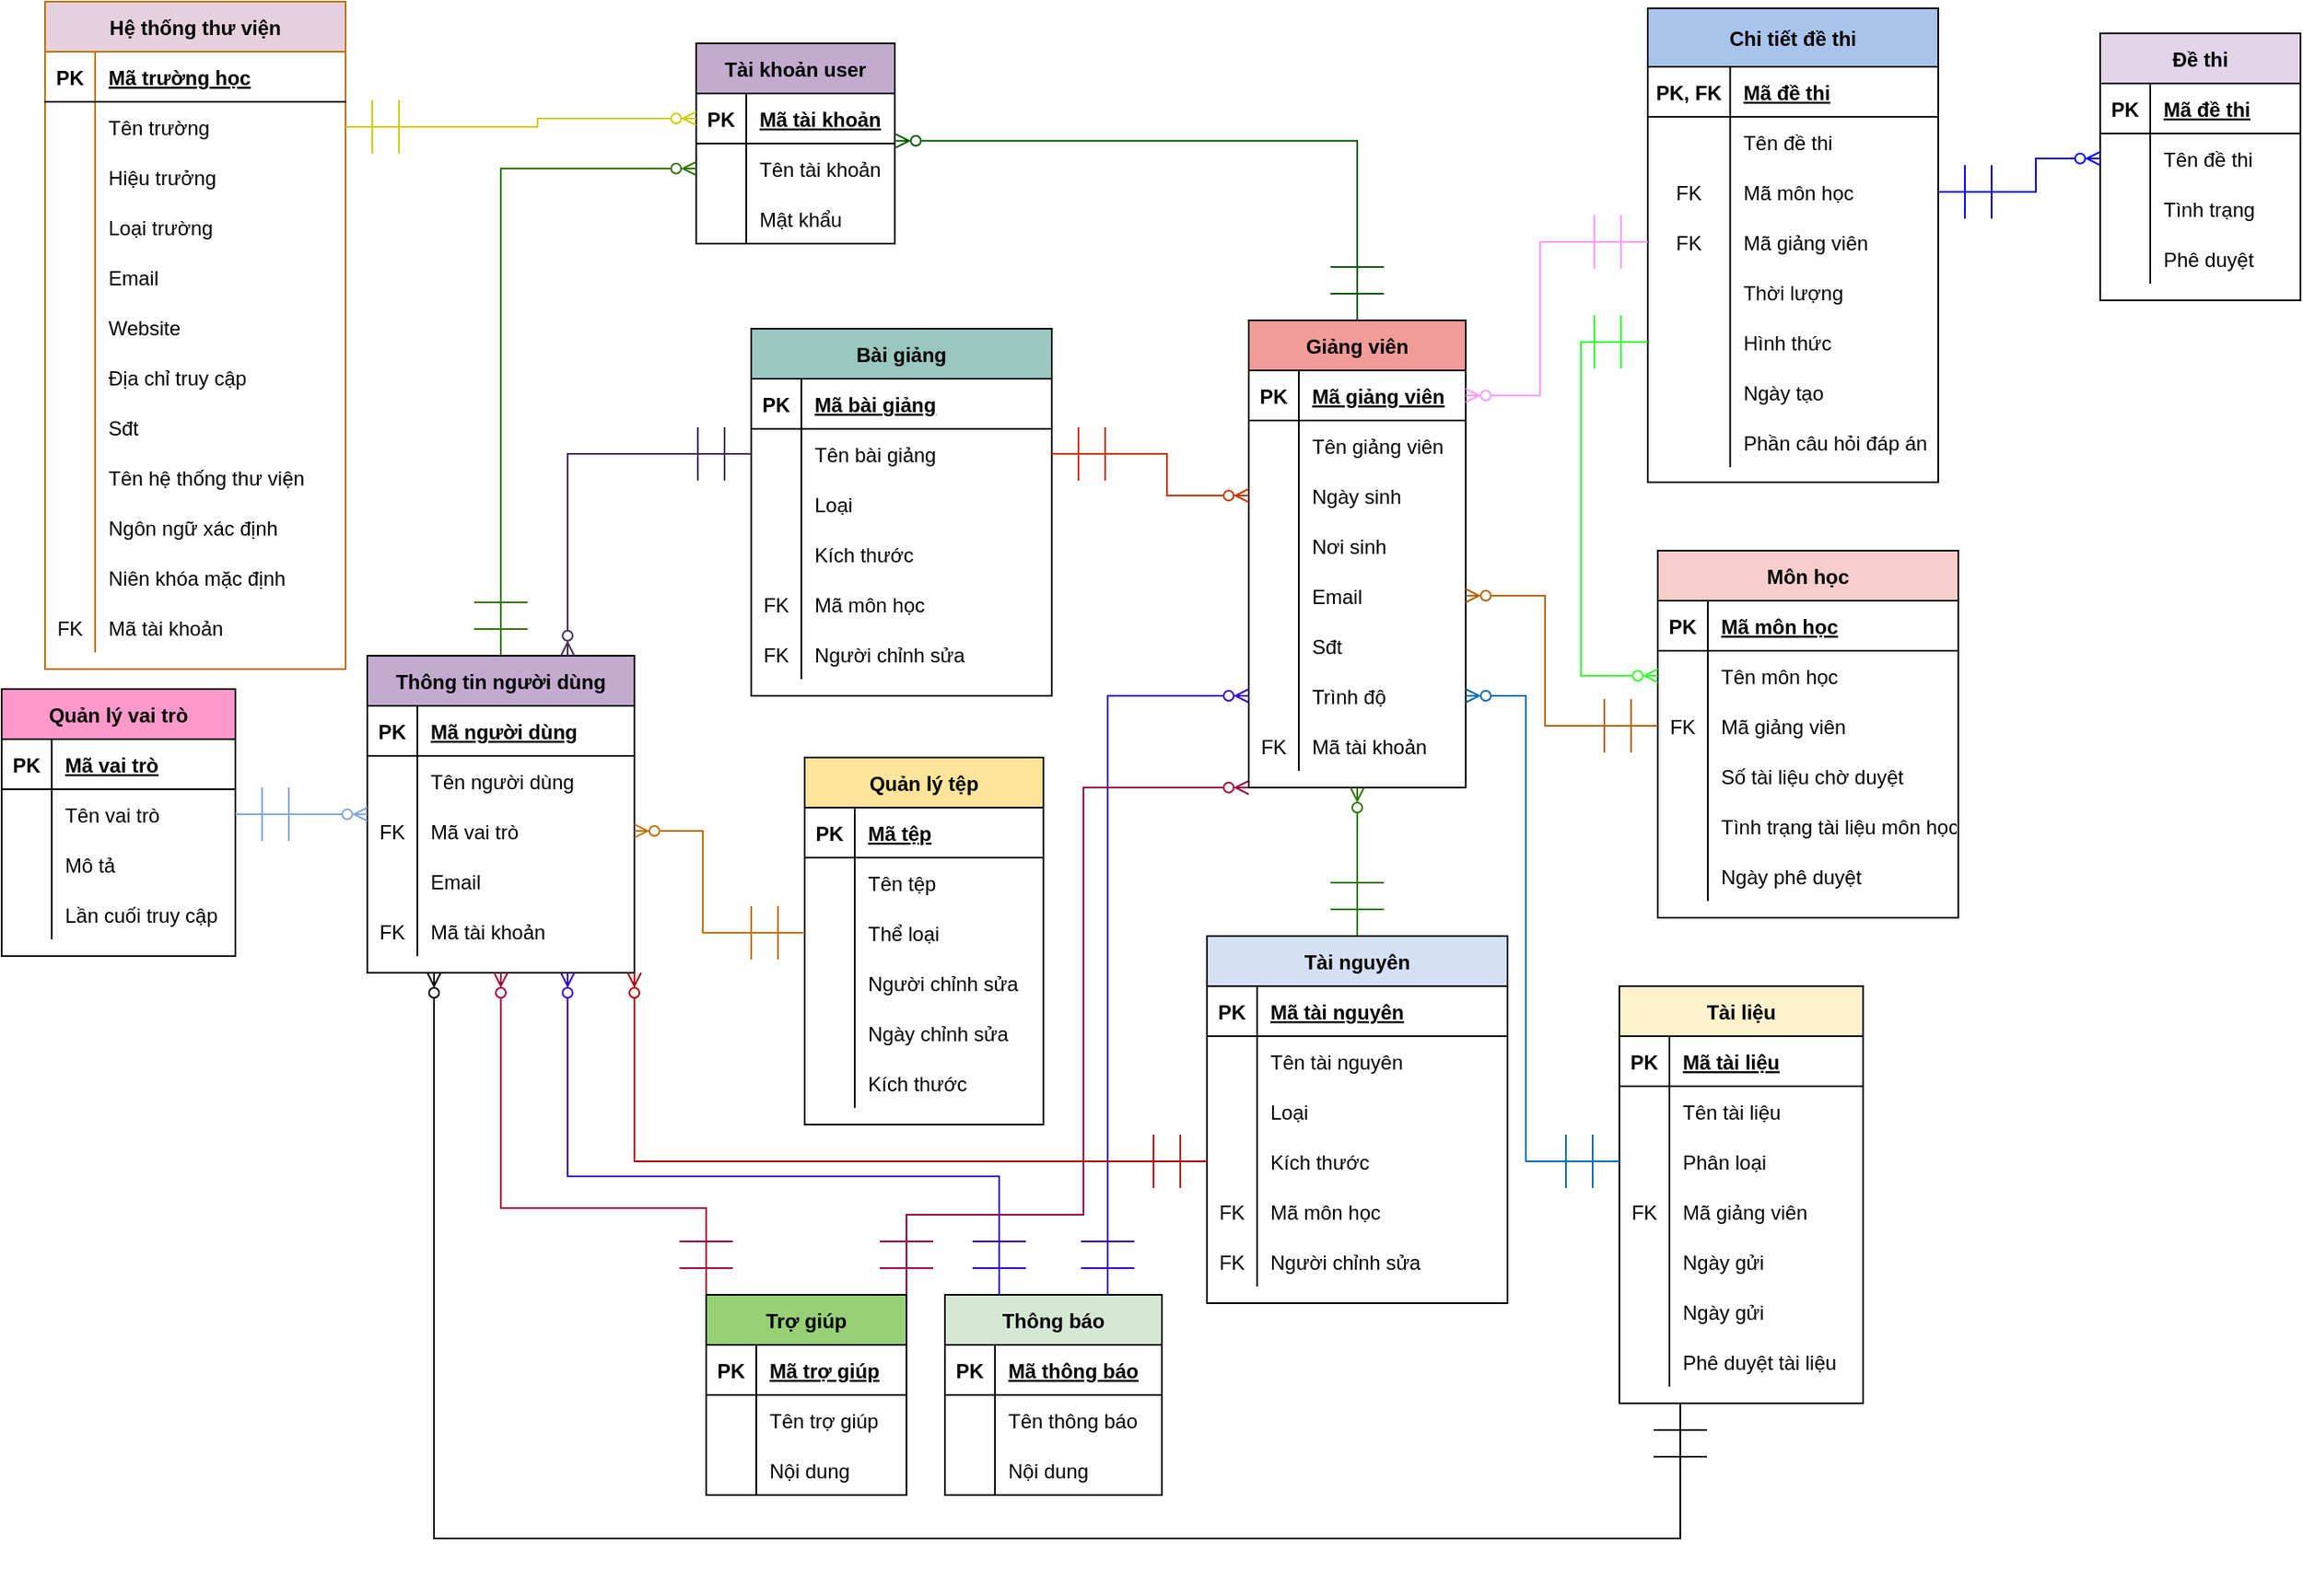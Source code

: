 <mxfile version="16.5.1" type="device"><diagram id="exCfiYid8NVaTsKvlwnd" name="Page-1"><mxGraphModel dx="1786" dy="927" grid="0" gridSize="10" guides="1" tooltips="1" connect="1" arrows="1" fold="1" page="1" pageScale="1" pageWidth="850" pageHeight="1100" math="0" shadow="0"><root><mxCell id="0"/><mxCell id="1" parent="0"/><mxCell id="cw3WyLK1oX6iE3UB-k_1-112" value="Tài khoản user" style="shape=table;startSize=30;container=1;collapsible=1;childLayout=tableLayout;fixedRows=1;rowLines=0;fontStyle=1;align=center;resizeLast=1;fontFamily=Helvetica;fontSize=12;fontColor=default;strokeColor=default;fillColor=#C3ABD0;" vertex="1" parent="1"><mxGeometry x="425" y="28" width="119" height="120" as="geometry"/></mxCell><mxCell id="cw3WyLK1oX6iE3UB-k_1-113" value="" style="shape=tableRow;horizontal=0;startSize=0;swimlaneHead=0;swimlaneBody=0;fillColor=none;collapsible=0;dropTarget=0;points=[[0,0.5],[1,0.5]];portConstraint=eastwest;top=0;left=0;right=0;bottom=1;fontFamily=Helvetica;fontSize=12;fontColor=default;strokeColor=default;" vertex="1" parent="cw3WyLK1oX6iE3UB-k_1-112"><mxGeometry y="30" width="119" height="30" as="geometry"/></mxCell><mxCell id="cw3WyLK1oX6iE3UB-k_1-114" value="PK" style="shape=partialRectangle;connectable=0;fillColor=none;top=0;left=0;bottom=0;right=0;fontStyle=1;overflow=hidden;fontFamily=Helvetica;fontSize=12;fontColor=default;startSize=26;strokeColor=default;" vertex="1" parent="cw3WyLK1oX6iE3UB-k_1-113"><mxGeometry width="30" height="30" as="geometry"><mxRectangle width="30" height="30" as="alternateBounds"/></mxGeometry></mxCell><mxCell id="cw3WyLK1oX6iE3UB-k_1-115" value="Mã tài khoản" style="shape=partialRectangle;connectable=0;fillColor=none;top=0;left=0;bottom=0;right=0;align=left;spacingLeft=6;fontStyle=5;overflow=hidden;fontFamily=Helvetica;fontSize=12;fontColor=default;startSize=26;strokeColor=default;" vertex="1" parent="cw3WyLK1oX6iE3UB-k_1-113"><mxGeometry x="30" width="89" height="30" as="geometry"><mxRectangle width="89" height="30" as="alternateBounds"/></mxGeometry></mxCell><mxCell id="cw3WyLK1oX6iE3UB-k_1-116" value="" style="shape=tableRow;horizontal=0;startSize=0;swimlaneHead=0;swimlaneBody=0;fillColor=none;collapsible=0;dropTarget=0;points=[[0,0.5],[1,0.5]];portConstraint=eastwest;top=0;left=0;right=0;bottom=0;fontFamily=Helvetica;fontSize=12;fontColor=default;strokeColor=default;" vertex="1" parent="cw3WyLK1oX6iE3UB-k_1-112"><mxGeometry y="60" width="119" height="30" as="geometry"/></mxCell><mxCell id="cw3WyLK1oX6iE3UB-k_1-117" value="" style="shape=partialRectangle;connectable=0;fillColor=none;top=0;left=0;bottom=0;right=0;editable=1;overflow=hidden;fontFamily=Helvetica;fontSize=12;fontColor=default;startSize=26;strokeColor=default;" vertex="1" parent="cw3WyLK1oX6iE3UB-k_1-116"><mxGeometry width="30" height="30" as="geometry"><mxRectangle width="30" height="30" as="alternateBounds"/></mxGeometry></mxCell><mxCell id="cw3WyLK1oX6iE3UB-k_1-118" value="Tên tài khoản" style="shape=partialRectangle;connectable=0;fillColor=none;top=0;left=0;bottom=0;right=0;align=left;spacingLeft=6;overflow=hidden;fontFamily=Helvetica;fontSize=12;fontColor=default;startSize=26;strokeColor=default;" vertex="1" parent="cw3WyLK1oX6iE3UB-k_1-116"><mxGeometry x="30" width="89" height="30" as="geometry"><mxRectangle width="89" height="30" as="alternateBounds"/></mxGeometry></mxCell><mxCell id="cw3WyLK1oX6iE3UB-k_1-119" value="" style="shape=tableRow;horizontal=0;startSize=0;swimlaneHead=0;swimlaneBody=0;fillColor=none;collapsible=0;dropTarget=0;points=[[0,0.5],[1,0.5]];portConstraint=eastwest;top=0;left=0;right=0;bottom=0;fontFamily=Helvetica;fontSize=12;fontColor=default;strokeColor=default;" vertex="1" parent="cw3WyLK1oX6iE3UB-k_1-112"><mxGeometry y="90" width="119" height="30" as="geometry"/></mxCell><mxCell id="cw3WyLK1oX6iE3UB-k_1-120" value="" style="shape=partialRectangle;connectable=0;fillColor=none;top=0;left=0;bottom=0;right=0;editable=1;overflow=hidden;fontFamily=Helvetica;fontSize=12;fontColor=default;startSize=26;strokeColor=default;" vertex="1" parent="cw3WyLK1oX6iE3UB-k_1-119"><mxGeometry width="30" height="30" as="geometry"><mxRectangle width="30" height="30" as="alternateBounds"/></mxGeometry></mxCell><mxCell id="cw3WyLK1oX6iE3UB-k_1-121" value="Mật khẩu" style="shape=partialRectangle;connectable=0;fillColor=none;top=0;left=0;bottom=0;right=0;align=left;spacingLeft=6;overflow=hidden;fontFamily=Helvetica;fontSize=12;fontColor=default;startSize=26;strokeColor=default;" vertex="1" parent="cw3WyLK1oX6iE3UB-k_1-119"><mxGeometry x="30" width="89" height="30" as="geometry"><mxRectangle width="89" height="30" as="alternateBounds"/></mxGeometry></mxCell><mxCell id="cw3WyLK1oX6iE3UB-k_1-122" value="" style="shape=tableRow;horizontal=0;startSize=0;swimlaneHead=0;swimlaneBody=0;fillColor=none;collapsible=0;dropTarget=0;points=[[0,0.5],[1,0.5]];portConstraint=eastwest;top=0;left=0;right=0;bottom=0;fontFamily=Helvetica;fontSize=12;fontColor=default;strokeColor=default;" vertex="1" parent="cw3WyLK1oX6iE3UB-k_1-112"><mxGeometry y="120" width="119" as="geometry"/></mxCell><mxCell id="cw3WyLK1oX6iE3UB-k_1-123" value="" style="shape=partialRectangle;connectable=0;fillColor=none;top=0;left=0;bottom=0;right=0;editable=1;overflow=hidden;fontFamily=Helvetica;fontSize=12;fontColor=default;startSize=26;strokeColor=default;" vertex="1" parent="cw3WyLK1oX6iE3UB-k_1-122"><mxGeometry width="30" as="geometry"><mxRectangle width="30" as="alternateBounds"/></mxGeometry></mxCell><mxCell id="cw3WyLK1oX6iE3UB-k_1-124" value="" style="shape=partialRectangle;connectable=0;top=0;left=0;bottom=0;right=0;align=left;spacingLeft=6;overflow=hidden;fontFamily=Helvetica;fontSize=12;startSize=26;verticalAlign=top;" vertex="1" parent="cw3WyLK1oX6iE3UB-k_1-122"><mxGeometry x="30" width="89" as="geometry"><mxRectangle width="89" as="alternateBounds"/></mxGeometry></mxCell><mxCell id="cw3WyLK1oX6iE3UB-k_1-125" value="Đề thi" style="shape=table;startSize=30;container=1;collapsible=1;childLayout=tableLayout;fixedRows=1;rowLines=0;fontStyle=1;align=center;resizeLast=1;fontFamily=Helvetica;fontSize=12;fontColor=default;strokeColor=default;fillColor=#E1D5E7;" vertex="1" parent="1"><mxGeometry x="1266" y="22" width="120" height="160" as="geometry"/></mxCell><mxCell id="cw3WyLK1oX6iE3UB-k_1-126" value="" style="shape=tableRow;horizontal=0;startSize=0;swimlaneHead=0;swimlaneBody=0;fillColor=none;collapsible=0;dropTarget=0;points=[[0,0.5],[1,0.5]];portConstraint=eastwest;top=0;left=0;right=0;bottom=1;fontFamily=Helvetica;fontSize=12;fontColor=default;strokeColor=default;" vertex="1" parent="cw3WyLK1oX6iE3UB-k_1-125"><mxGeometry y="30" width="120" height="30" as="geometry"/></mxCell><mxCell id="cw3WyLK1oX6iE3UB-k_1-127" value="PK" style="shape=partialRectangle;connectable=0;fillColor=none;top=0;left=0;bottom=0;right=0;fontStyle=1;overflow=hidden;fontFamily=Helvetica;fontSize=12;fontColor=default;startSize=30;strokeColor=default;" vertex="1" parent="cw3WyLK1oX6iE3UB-k_1-126"><mxGeometry width="30" height="30" as="geometry"><mxRectangle width="30" height="30" as="alternateBounds"/></mxGeometry></mxCell><mxCell id="cw3WyLK1oX6iE3UB-k_1-128" value="Mã đề thi" style="shape=partialRectangle;connectable=0;fillColor=none;top=0;left=0;bottom=0;right=0;align=left;spacingLeft=6;fontStyle=5;overflow=hidden;fontFamily=Helvetica;fontSize=12;fontColor=default;startSize=30;strokeColor=default;" vertex="1" parent="cw3WyLK1oX6iE3UB-k_1-126"><mxGeometry x="30" width="90" height="30" as="geometry"><mxRectangle width="90" height="30" as="alternateBounds"/></mxGeometry></mxCell><mxCell id="cw3WyLK1oX6iE3UB-k_1-129" value="" style="shape=tableRow;horizontal=0;startSize=0;swimlaneHead=0;swimlaneBody=0;fillColor=none;collapsible=0;dropTarget=0;points=[[0,0.5],[1,0.5]];portConstraint=eastwest;top=0;left=0;right=0;bottom=0;fontFamily=Helvetica;fontSize=12;fontColor=default;strokeColor=default;" vertex="1" parent="cw3WyLK1oX6iE3UB-k_1-125"><mxGeometry y="60" width="120" height="30" as="geometry"/></mxCell><mxCell id="cw3WyLK1oX6iE3UB-k_1-130" value="" style="shape=partialRectangle;connectable=0;fillColor=none;top=0;left=0;bottom=0;right=0;editable=1;overflow=hidden;fontFamily=Helvetica;fontSize=12;fontColor=default;startSize=30;strokeColor=default;" vertex="1" parent="cw3WyLK1oX6iE3UB-k_1-129"><mxGeometry width="30" height="30" as="geometry"><mxRectangle width="30" height="30" as="alternateBounds"/></mxGeometry></mxCell><mxCell id="cw3WyLK1oX6iE3UB-k_1-131" value="Tên đề thi" style="shape=partialRectangle;connectable=0;fillColor=none;top=0;left=0;bottom=0;right=0;align=left;spacingLeft=6;overflow=hidden;fontFamily=Helvetica;fontSize=12;fontColor=default;startSize=30;strokeColor=default;" vertex="1" parent="cw3WyLK1oX6iE3UB-k_1-129"><mxGeometry x="30" width="90" height="30" as="geometry"><mxRectangle width="90" height="30" as="alternateBounds"/></mxGeometry></mxCell><mxCell id="cw3WyLK1oX6iE3UB-k_1-132" value="" style="shape=tableRow;horizontal=0;startSize=0;swimlaneHead=0;swimlaneBody=0;fillColor=none;collapsible=0;dropTarget=0;points=[[0,0.5],[1,0.5]];portConstraint=eastwest;top=0;left=0;right=0;bottom=0;fontFamily=Helvetica;fontSize=12;fontColor=default;strokeColor=default;" vertex="1" parent="cw3WyLK1oX6iE3UB-k_1-125"><mxGeometry y="90" width="120" height="30" as="geometry"/></mxCell><mxCell id="cw3WyLK1oX6iE3UB-k_1-133" value="" style="shape=partialRectangle;connectable=0;fillColor=none;top=0;left=0;bottom=0;right=0;editable=1;overflow=hidden;fontFamily=Helvetica;fontSize=12;fontColor=default;startSize=30;strokeColor=default;" vertex="1" parent="cw3WyLK1oX6iE3UB-k_1-132"><mxGeometry width="30" height="30" as="geometry"><mxRectangle width="30" height="30" as="alternateBounds"/></mxGeometry></mxCell><mxCell id="cw3WyLK1oX6iE3UB-k_1-134" value="Tình trạng" style="shape=partialRectangle;connectable=0;fillColor=none;top=0;left=0;bottom=0;right=0;align=left;spacingLeft=6;overflow=hidden;fontFamily=Helvetica;fontSize=12;fontColor=default;startSize=30;strokeColor=default;" vertex="1" parent="cw3WyLK1oX6iE3UB-k_1-132"><mxGeometry x="30" width="90" height="30" as="geometry"><mxRectangle width="90" height="30" as="alternateBounds"/></mxGeometry></mxCell><mxCell id="cw3WyLK1oX6iE3UB-k_1-135" value="" style="shape=tableRow;horizontal=0;startSize=0;swimlaneHead=0;swimlaneBody=0;fillColor=none;collapsible=0;dropTarget=0;points=[[0,0.5],[1,0.5]];portConstraint=eastwest;top=0;left=0;right=0;bottom=0;fontFamily=Helvetica;fontSize=12;fontColor=default;strokeColor=default;" vertex="1" parent="cw3WyLK1oX6iE3UB-k_1-125"><mxGeometry y="120" width="120" height="30" as="geometry"/></mxCell><mxCell id="cw3WyLK1oX6iE3UB-k_1-136" value="" style="shape=partialRectangle;connectable=0;fillColor=none;top=0;left=0;bottom=0;right=0;editable=1;overflow=hidden;fontFamily=Helvetica;fontSize=12;fontColor=default;startSize=30;strokeColor=default;" vertex="1" parent="cw3WyLK1oX6iE3UB-k_1-135"><mxGeometry width="30" height="30" as="geometry"><mxRectangle width="30" height="30" as="alternateBounds"/></mxGeometry></mxCell><mxCell id="cw3WyLK1oX6iE3UB-k_1-137" value="Phê duyệt" style="shape=partialRectangle;connectable=0;fillColor=none;top=0;left=0;bottom=0;right=0;align=left;spacingLeft=6;overflow=hidden;fontFamily=Helvetica;fontSize=12;fontColor=default;startSize=30;strokeColor=default;" vertex="1" parent="cw3WyLK1oX6iE3UB-k_1-135"><mxGeometry x="30" width="90" height="30" as="geometry"><mxRectangle width="90" height="30" as="alternateBounds"/></mxGeometry></mxCell><mxCell id="cw3WyLK1oX6iE3UB-k_1-138" value="Quản lý vai trò" style="shape=table;startSize=30;container=1;collapsible=1;childLayout=tableLayout;fixedRows=1;rowLines=0;fontStyle=1;align=center;resizeLast=1;fontFamily=Helvetica;fontSize=12;fontColor=default;strokeColor=default;fillColor=#FF99CC;" vertex="1" parent="1"><mxGeometry x="9" y="415" width="140" height="160" as="geometry"/></mxCell><mxCell id="cw3WyLK1oX6iE3UB-k_1-139" value="" style="shape=tableRow;horizontal=0;startSize=0;swimlaneHead=0;swimlaneBody=0;fillColor=none;collapsible=0;dropTarget=0;points=[[0,0.5],[1,0.5]];portConstraint=eastwest;top=0;left=0;right=0;bottom=1;fontFamily=Helvetica;fontSize=12;fontColor=default;strokeColor=default;" vertex="1" parent="cw3WyLK1oX6iE3UB-k_1-138"><mxGeometry y="30" width="140" height="30" as="geometry"/></mxCell><mxCell id="cw3WyLK1oX6iE3UB-k_1-140" value="PK" style="shape=partialRectangle;connectable=0;fillColor=none;top=0;left=0;bottom=0;right=0;fontStyle=1;overflow=hidden;fontFamily=Helvetica;fontSize=12;fontColor=default;startSize=30;strokeColor=default;" vertex="1" parent="cw3WyLK1oX6iE3UB-k_1-139"><mxGeometry width="30" height="30" as="geometry"><mxRectangle width="30" height="30" as="alternateBounds"/></mxGeometry></mxCell><mxCell id="cw3WyLK1oX6iE3UB-k_1-141" value="Mã vai trò" style="shape=partialRectangle;connectable=0;fillColor=none;top=0;left=0;bottom=0;right=0;align=left;spacingLeft=6;fontStyle=5;overflow=hidden;fontFamily=Helvetica;fontSize=12;fontColor=default;startSize=30;strokeColor=default;" vertex="1" parent="cw3WyLK1oX6iE3UB-k_1-139"><mxGeometry x="30" width="110" height="30" as="geometry"><mxRectangle width="110" height="30" as="alternateBounds"/></mxGeometry></mxCell><mxCell id="cw3WyLK1oX6iE3UB-k_1-142" value="" style="shape=tableRow;horizontal=0;startSize=0;swimlaneHead=0;swimlaneBody=0;fillColor=none;collapsible=0;dropTarget=0;points=[[0,0.5],[1,0.5]];portConstraint=eastwest;top=0;left=0;right=0;bottom=0;fontFamily=Helvetica;fontSize=12;fontColor=default;strokeColor=default;" vertex="1" parent="cw3WyLK1oX6iE3UB-k_1-138"><mxGeometry y="60" width="140" height="30" as="geometry"/></mxCell><mxCell id="cw3WyLK1oX6iE3UB-k_1-143" value="" style="shape=partialRectangle;connectable=0;fillColor=none;top=0;left=0;bottom=0;right=0;editable=1;overflow=hidden;fontFamily=Helvetica;fontSize=12;fontColor=default;startSize=30;strokeColor=default;" vertex="1" parent="cw3WyLK1oX6iE3UB-k_1-142"><mxGeometry width="30" height="30" as="geometry"><mxRectangle width="30" height="30" as="alternateBounds"/></mxGeometry></mxCell><mxCell id="cw3WyLK1oX6iE3UB-k_1-144" value="Tên vai trò" style="shape=partialRectangle;connectable=0;fillColor=none;top=0;left=0;bottom=0;right=0;align=left;spacingLeft=6;overflow=hidden;fontFamily=Helvetica;fontSize=12;fontColor=default;startSize=30;strokeColor=default;" vertex="1" parent="cw3WyLK1oX6iE3UB-k_1-142"><mxGeometry x="30" width="110" height="30" as="geometry"><mxRectangle width="110" height="30" as="alternateBounds"/></mxGeometry></mxCell><mxCell id="cw3WyLK1oX6iE3UB-k_1-145" value="" style="shape=tableRow;horizontal=0;startSize=0;swimlaneHead=0;swimlaneBody=0;fillColor=none;collapsible=0;dropTarget=0;points=[[0,0.5],[1,0.5]];portConstraint=eastwest;top=0;left=0;right=0;bottom=0;fontFamily=Helvetica;fontSize=12;fontColor=default;strokeColor=default;" vertex="1" parent="cw3WyLK1oX6iE3UB-k_1-138"><mxGeometry y="90" width="140" height="30" as="geometry"/></mxCell><mxCell id="cw3WyLK1oX6iE3UB-k_1-146" value="" style="shape=partialRectangle;connectable=0;fillColor=none;top=0;left=0;bottom=0;right=0;editable=1;overflow=hidden;fontFamily=Helvetica;fontSize=12;fontColor=default;startSize=30;strokeColor=default;" vertex="1" parent="cw3WyLK1oX6iE3UB-k_1-145"><mxGeometry width="30" height="30" as="geometry"><mxRectangle width="30" height="30" as="alternateBounds"/></mxGeometry></mxCell><mxCell id="cw3WyLK1oX6iE3UB-k_1-147" value="Mô tả " style="shape=partialRectangle;connectable=0;fillColor=none;top=0;left=0;bottom=0;right=0;align=left;spacingLeft=6;overflow=hidden;fontFamily=Helvetica;fontSize=12;fontColor=default;startSize=30;strokeColor=default;" vertex="1" parent="cw3WyLK1oX6iE3UB-k_1-145"><mxGeometry x="30" width="110" height="30" as="geometry"><mxRectangle width="110" height="30" as="alternateBounds"/></mxGeometry></mxCell><mxCell id="cw3WyLK1oX6iE3UB-k_1-148" value="" style="shape=tableRow;horizontal=0;startSize=0;swimlaneHead=0;swimlaneBody=0;fillColor=none;collapsible=0;dropTarget=0;points=[[0,0.5],[1,0.5]];portConstraint=eastwest;top=0;left=0;right=0;bottom=0;fontFamily=Helvetica;fontSize=12;fontColor=default;strokeColor=default;" vertex="1" parent="cw3WyLK1oX6iE3UB-k_1-138"><mxGeometry y="120" width="140" height="30" as="geometry"/></mxCell><mxCell id="cw3WyLK1oX6iE3UB-k_1-149" value="" style="shape=partialRectangle;connectable=0;fillColor=none;top=0;left=0;bottom=0;right=0;editable=1;overflow=hidden;fontFamily=Helvetica;fontSize=12;fontColor=default;startSize=30;strokeColor=default;" vertex="1" parent="cw3WyLK1oX6iE3UB-k_1-148"><mxGeometry width="30" height="30" as="geometry"><mxRectangle width="30" height="30" as="alternateBounds"/></mxGeometry></mxCell><mxCell id="cw3WyLK1oX6iE3UB-k_1-150" value="Lần cuối truy cập" style="shape=partialRectangle;connectable=0;fillColor=none;top=0;left=0;bottom=0;right=0;align=left;spacingLeft=6;overflow=hidden;fontFamily=Helvetica;fontSize=12;fontColor=default;startSize=30;strokeColor=default;" vertex="1" parent="cw3WyLK1oX6iE3UB-k_1-148"><mxGeometry x="30" width="110" height="30" as="geometry"><mxRectangle width="110" height="30" as="alternateBounds"/></mxGeometry></mxCell><mxCell id="cw3WyLK1oX6iE3UB-k_1-396" style="edgeStyle=orthogonalEdgeStyle;rounded=0;orthogonalLoop=1;jettySize=auto;html=1;exitX=0.5;exitY=0;exitDx=0;exitDy=0;entryX=0;entryY=0.5;entryDx=0;entryDy=0;fontFamily=Helvetica;fontSize=12;fontColor=default;startArrow=ERmandOne;startFill=0;endArrow=ERzeroToMany;endFill=0;startSize=30;fillColor=#60a917;strokeColor=#2D7600;" edge="1" parent="1" source="cw3WyLK1oX6iE3UB-k_1-151" target="cw3WyLK1oX6iE3UB-k_1-116"><mxGeometry relative="1" as="geometry"/></mxCell><mxCell id="cw3WyLK1oX6iE3UB-k_1-151" value="Thông tin người dùng" style="shape=table;startSize=30;container=1;collapsible=1;childLayout=tableLayout;fixedRows=1;rowLines=0;fontStyle=1;align=center;resizeLast=1;fontFamily=Helvetica;fontSize=12;fontColor=default;strokeColor=default;fillColor=#C3ABD0;" vertex="1" parent="1"><mxGeometry x="228" y="395" width="160" height="190" as="geometry"/></mxCell><mxCell id="cw3WyLK1oX6iE3UB-k_1-152" value="" style="shape=tableRow;horizontal=0;startSize=0;swimlaneHead=0;swimlaneBody=0;fillColor=none;collapsible=0;dropTarget=0;points=[[0,0.5],[1,0.5]];portConstraint=eastwest;top=0;left=0;right=0;bottom=1;fontFamily=Helvetica;fontSize=12;fontColor=default;strokeColor=default;" vertex="1" parent="cw3WyLK1oX6iE3UB-k_1-151"><mxGeometry y="30" width="160" height="30" as="geometry"/></mxCell><mxCell id="cw3WyLK1oX6iE3UB-k_1-153" value="PK" style="shape=partialRectangle;connectable=0;fillColor=none;top=0;left=0;bottom=0;right=0;fontStyle=1;overflow=hidden;fontFamily=Helvetica;fontSize=12;fontColor=default;startSize=30;strokeColor=default;" vertex="1" parent="cw3WyLK1oX6iE3UB-k_1-152"><mxGeometry width="30" height="30" as="geometry"><mxRectangle width="30" height="30" as="alternateBounds"/></mxGeometry></mxCell><mxCell id="cw3WyLK1oX6iE3UB-k_1-154" value="Mã người dùng" style="shape=partialRectangle;connectable=0;fillColor=none;top=0;left=0;bottom=0;right=0;align=left;spacingLeft=6;fontStyle=5;overflow=hidden;fontFamily=Helvetica;fontSize=12;fontColor=default;startSize=30;strokeColor=default;" vertex="1" parent="cw3WyLK1oX6iE3UB-k_1-152"><mxGeometry x="30" width="130" height="30" as="geometry"><mxRectangle width="130" height="30" as="alternateBounds"/></mxGeometry></mxCell><mxCell id="cw3WyLK1oX6iE3UB-k_1-155" value="" style="shape=tableRow;horizontal=0;startSize=0;swimlaneHead=0;swimlaneBody=0;fillColor=none;collapsible=0;dropTarget=0;points=[[0,0.5],[1,0.5]];portConstraint=eastwest;top=0;left=0;right=0;bottom=0;fontFamily=Helvetica;fontSize=12;fontColor=default;strokeColor=default;" vertex="1" parent="cw3WyLK1oX6iE3UB-k_1-151"><mxGeometry y="60" width="160" height="30" as="geometry"/></mxCell><mxCell id="cw3WyLK1oX6iE3UB-k_1-156" value="" style="shape=partialRectangle;connectable=0;fillColor=none;top=0;left=0;bottom=0;right=0;editable=1;overflow=hidden;fontFamily=Helvetica;fontSize=12;fontColor=default;startSize=30;strokeColor=default;" vertex="1" parent="cw3WyLK1oX6iE3UB-k_1-155"><mxGeometry width="30" height="30" as="geometry"><mxRectangle width="30" height="30" as="alternateBounds"/></mxGeometry></mxCell><mxCell id="cw3WyLK1oX6iE3UB-k_1-157" value="Tên người dùng" style="shape=partialRectangle;connectable=0;fillColor=none;top=0;left=0;bottom=0;right=0;align=left;spacingLeft=6;overflow=hidden;fontFamily=Helvetica;fontSize=12;fontColor=default;startSize=30;strokeColor=default;" vertex="1" parent="cw3WyLK1oX6iE3UB-k_1-155"><mxGeometry x="30" width="130" height="30" as="geometry"><mxRectangle width="130" height="30" as="alternateBounds"/></mxGeometry></mxCell><mxCell id="cw3WyLK1oX6iE3UB-k_1-158" value="" style="shape=tableRow;horizontal=0;startSize=0;swimlaneHead=0;swimlaneBody=0;fillColor=none;collapsible=0;dropTarget=0;points=[[0,0.5],[1,0.5]];portConstraint=eastwest;top=0;left=0;right=0;bottom=0;fontFamily=Helvetica;fontSize=12;fontColor=default;strokeColor=default;" vertex="1" parent="cw3WyLK1oX6iE3UB-k_1-151"><mxGeometry y="90" width="160" height="30" as="geometry"/></mxCell><mxCell id="cw3WyLK1oX6iE3UB-k_1-159" value="FK" style="shape=partialRectangle;connectable=0;fillColor=none;top=0;left=0;bottom=0;right=0;editable=1;overflow=hidden;fontFamily=Helvetica;fontSize=12;fontColor=default;startSize=30;strokeColor=default;" vertex="1" parent="cw3WyLK1oX6iE3UB-k_1-158"><mxGeometry width="30" height="30" as="geometry"><mxRectangle width="30" height="30" as="alternateBounds"/></mxGeometry></mxCell><mxCell id="cw3WyLK1oX6iE3UB-k_1-160" value="Mã vai trò" style="shape=partialRectangle;connectable=0;fillColor=none;top=0;left=0;bottom=0;right=0;align=left;spacingLeft=6;overflow=hidden;fontFamily=Helvetica;fontSize=12;fontColor=default;startSize=30;strokeColor=default;" vertex="1" parent="cw3WyLK1oX6iE3UB-k_1-158"><mxGeometry x="30" width="130" height="30" as="geometry"><mxRectangle width="130" height="30" as="alternateBounds"/></mxGeometry></mxCell><mxCell id="cw3WyLK1oX6iE3UB-k_1-161" value="" style="shape=tableRow;horizontal=0;startSize=0;swimlaneHead=0;swimlaneBody=0;fillColor=none;collapsible=0;dropTarget=0;points=[[0,0.5],[1,0.5]];portConstraint=eastwest;top=0;left=0;right=0;bottom=0;fontFamily=Helvetica;fontSize=12;fontColor=default;strokeColor=default;" vertex="1" parent="cw3WyLK1oX6iE3UB-k_1-151"><mxGeometry y="120" width="160" height="30" as="geometry"/></mxCell><mxCell id="cw3WyLK1oX6iE3UB-k_1-162" value="" style="shape=partialRectangle;connectable=0;fillColor=none;top=0;left=0;bottom=0;right=0;editable=1;overflow=hidden;fontFamily=Helvetica;fontSize=12;fontColor=default;startSize=30;strokeColor=default;" vertex="1" parent="cw3WyLK1oX6iE3UB-k_1-161"><mxGeometry width="30" height="30" as="geometry"><mxRectangle width="30" height="30" as="alternateBounds"/></mxGeometry></mxCell><mxCell id="cw3WyLK1oX6iE3UB-k_1-163" value="Email" style="shape=partialRectangle;connectable=0;fillColor=none;top=0;left=0;bottom=0;right=0;align=left;spacingLeft=6;overflow=hidden;fontFamily=Helvetica;fontSize=12;fontColor=default;startSize=30;strokeColor=default;" vertex="1" parent="cw3WyLK1oX6iE3UB-k_1-161"><mxGeometry x="30" width="130" height="30" as="geometry"><mxRectangle width="130" height="30" as="alternateBounds"/></mxGeometry></mxCell><mxCell id="cw3WyLK1oX6iE3UB-k_1-390" style="shape=tableRow;horizontal=0;startSize=0;swimlaneHead=0;swimlaneBody=0;fillColor=none;collapsible=0;dropTarget=0;points=[[0,0.5],[1,0.5]];portConstraint=eastwest;top=0;left=0;right=0;bottom=0;fontFamily=Helvetica;fontSize=12;fontColor=default;strokeColor=default;" vertex="1" parent="cw3WyLK1oX6iE3UB-k_1-151"><mxGeometry y="150" width="160" height="30" as="geometry"/></mxCell><mxCell id="cw3WyLK1oX6iE3UB-k_1-391" value="FK" style="shape=partialRectangle;connectable=0;fillColor=none;top=0;left=0;bottom=0;right=0;editable=1;overflow=hidden;fontFamily=Helvetica;fontSize=12;fontColor=default;startSize=30;strokeColor=default;" vertex="1" parent="cw3WyLK1oX6iE3UB-k_1-390"><mxGeometry width="30" height="30" as="geometry"><mxRectangle width="30" height="30" as="alternateBounds"/></mxGeometry></mxCell><mxCell id="cw3WyLK1oX6iE3UB-k_1-392" value="Mã tài khoản" style="shape=partialRectangle;connectable=0;fillColor=none;top=0;left=0;bottom=0;right=0;align=left;spacingLeft=6;overflow=hidden;fontFamily=Helvetica;fontSize=12;fontColor=default;startSize=30;strokeColor=default;" vertex="1" parent="cw3WyLK1oX6iE3UB-k_1-390"><mxGeometry x="30" width="130" height="30" as="geometry"><mxRectangle width="130" height="30" as="alternateBounds"/></mxGeometry></mxCell><mxCell id="cw3WyLK1oX6iE3UB-k_1-412" style="edgeStyle=orthogonalEdgeStyle;rounded=0;orthogonalLoop=1;jettySize=auto;html=1;exitX=0.75;exitY=0;exitDx=0;exitDy=0;entryX=0;entryY=0.5;entryDx=0;entryDy=0;fontFamily=Helvetica;fontSize=12;fontColor=default;startArrow=ERmandOne;startFill=0;endArrow=ERzeroToMany;endFill=0;startSize=30;fillColor=#6a00ff;strokeColor=#3700CC;" edge="1" parent="1" source="cw3WyLK1oX6iE3UB-k_1-164" target="cw3WyLK1oX6iE3UB-k_1-210"><mxGeometry relative="1" as="geometry"><Array as="points"><mxPoint x="672" y="419"/></Array></mxGeometry></mxCell><mxCell id="cw3WyLK1oX6iE3UB-k_1-414" style="edgeStyle=orthogonalEdgeStyle;rounded=0;orthogonalLoop=1;jettySize=auto;html=1;exitX=0.25;exitY=0;exitDx=0;exitDy=0;entryX=0.75;entryY=1;entryDx=0;entryDy=0;fontFamily=Helvetica;fontSize=12;fontColor=default;startArrow=ERmandOne;startFill=0;endArrow=ERzeroToMany;endFill=0;startSize=30;fillColor=#6a00ff;strokeColor=#3700CC;" edge="1" parent="1" source="cw3WyLK1oX6iE3UB-k_1-164" target="cw3WyLK1oX6iE3UB-k_1-151"><mxGeometry relative="1" as="geometry"><Array as="points"><mxPoint x="607" y="707"/><mxPoint x="348" y="707"/></Array></mxGeometry></mxCell><mxCell id="cw3WyLK1oX6iE3UB-k_1-164" value="Thông báo" style="shape=table;startSize=30;container=1;collapsible=1;childLayout=tableLayout;fixedRows=1;rowLines=0;fontStyle=1;align=center;resizeLast=1;fontFamily=Helvetica;fontSize=12;fontColor=default;strokeColor=default;fillColor=#D5E8D4;" vertex="1" parent="1"><mxGeometry x="574" y="778" width="130" height="120" as="geometry"/></mxCell><mxCell id="cw3WyLK1oX6iE3UB-k_1-165" value="" style="shape=tableRow;horizontal=0;startSize=0;swimlaneHead=0;swimlaneBody=0;fillColor=none;collapsible=0;dropTarget=0;points=[[0,0.5],[1,0.5]];portConstraint=eastwest;top=0;left=0;right=0;bottom=1;fontFamily=Helvetica;fontSize=12;fontColor=default;strokeColor=default;" vertex="1" parent="cw3WyLK1oX6iE3UB-k_1-164"><mxGeometry y="30" width="130" height="30" as="geometry"/></mxCell><mxCell id="cw3WyLK1oX6iE3UB-k_1-166" value="PK" style="shape=partialRectangle;connectable=0;fillColor=none;top=0;left=0;bottom=0;right=0;fontStyle=1;overflow=hidden;fontFamily=Helvetica;fontSize=12;fontColor=default;startSize=30;strokeColor=default;" vertex="1" parent="cw3WyLK1oX6iE3UB-k_1-165"><mxGeometry width="30" height="30" as="geometry"><mxRectangle width="30" height="30" as="alternateBounds"/></mxGeometry></mxCell><mxCell id="cw3WyLK1oX6iE3UB-k_1-167" value="Mã thông báo" style="shape=partialRectangle;connectable=0;fillColor=none;top=0;left=0;bottom=0;right=0;align=left;spacingLeft=6;fontStyle=5;overflow=hidden;fontFamily=Helvetica;fontSize=12;fontColor=default;startSize=30;strokeColor=default;" vertex="1" parent="cw3WyLK1oX6iE3UB-k_1-165"><mxGeometry x="30" width="100" height="30" as="geometry"><mxRectangle width="100" height="30" as="alternateBounds"/></mxGeometry></mxCell><mxCell id="cw3WyLK1oX6iE3UB-k_1-168" value="" style="shape=tableRow;horizontal=0;startSize=0;swimlaneHead=0;swimlaneBody=0;fillColor=none;collapsible=0;dropTarget=0;points=[[0,0.5],[1,0.5]];portConstraint=eastwest;top=0;left=0;right=0;bottom=0;fontFamily=Helvetica;fontSize=12;fontColor=default;strokeColor=default;" vertex="1" parent="cw3WyLK1oX6iE3UB-k_1-164"><mxGeometry y="60" width="130" height="30" as="geometry"/></mxCell><mxCell id="cw3WyLK1oX6iE3UB-k_1-169" value="" style="shape=partialRectangle;connectable=0;fillColor=none;top=0;left=0;bottom=0;right=0;editable=1;overflow=hidden;fontFamily=Helvetica;fontSize=12;fontColor=default;startSize=30;strokeColor=default;" vertex="1" parent="cw3WyLK1oX6iE3UB-k_1-168"><mxGeometry width="30" height="30" as="geometry"><mxRectangle width="30" height="30" as="alternateBounds"/></mxGeometry></mxCell><mxCell id="cw3WyLK1oX6iE3UB-k_1-170" value="Tên thông báo" style="shape=partialRectangle;connectable=0;fillColor=none;top=0;left=0;bottom=0;right=0;align=left;spacingLeft=6;overflow=hidden;fontFamily=Helvetica;fontSize=12;fontColor=default;startSize=30;strokeColor=default;" vertex="1" parent="cw3WyLK1oX6iE3UB-k_1-168"><mxGeometry x="30" width="100" height="30" as="geometry"><mxRectangle width="100" height="30" as="alternateBounds"/></mxGeometry></mxCell><mxCell id="cw3WyLK1oX6iE3UB-k_1-171" value="" style="shape=tableRow;horizontal=0;startSize=0;swimlaneHead=0;swimlaneBody=0;fillColor=none;collapsible=0;dropTarget=0;points=[[0,0.5],[1,0.5]];portConstraint=eastwest;top=0;left=0;right=0;bottom=0;fontFamily=Helvetica;fontSize=12;fontColor=default;strokeColor=default;" vertex="1" parent="cw3WyLK1oX6iE3UB-k_1-164"><mxGeometry y="90" width="130" height="30" as="geometry"/></mxCell><mxCell id="cw3WyLK1oX6iE3UB-k_1-172" value="" style="shape=partialRectangle;connectable=0;fillColor=none;top=0;left=0;bottom=0;right=0;editable=1;overflow=hidden;fontFamily=Helvetica;fontSize=12;fontColor=default;startSize=30;strokeColor=default;" vertex="1" parent="cw3WyLK1oX6iE3UB-k_1-171"><mxGeometry width="30" height="30" as="geometry"><mxRectangle width="30" height="30" as="alternateBounds"/></mxGeometry></mxCell><mxCell id="cw3WyLK1oX6iE3UB-k_1-173" value="Nội dung" style="shape=partialRectangle;connectable=0;fillColor=none;top=0;left=0;bottom=0;right=0;align=left;spacingLeft=6;overflow=hidden;fontFamily=Helvetica;fontSize=12;fontColor=default;startSize=30;strokeColor=default;" vertex="1" parent="cw3WyLK1oX6iE3UB-k_1-171"><mxGeometry x="30" width="100" height="30" as="geometry"><mxRectangle width="100" height="30" as="alternateBounds"/></mxGeometry></mxCell><mxCell id="cw3WyLK1oX6iE3UB-k_1-174" value="" style="shape=tableRow;horizontal=0;startSize=0;swimlaneHead=0;swimlaneBody=0;fillColor=none;collapsible=0;dropTarget=0;points=[[0,0.5],[1,0.5]];portConstraint=eastwest;top=0;left=0;right=0;bottom=0;fontFamily=Helvetica;fontSize=12;fontColor=default;strokeColor=default;" vertex="1" parent="cw3WyLK1oX6iE3UB-k_1-164"><mxGeometry y="120" width="130" as="geometry"/></mxCell><mxCell id="cw3WyLK1oX6iE3UB-k_1-175" value="" style="shape=partialRectangle;connectable=0;fillColor=none;top=0;left=0;bottom=0;right=0;editable=1;overflow=hidden;fontFamily=Helvetica;fontSize=12;fontColor=default;startSize=30;strokeColor=default;" vertex="1" parent="cw3WyLK1oX6iE3UB-k_1-174"><mxGeometry width="30" as="geometry"><mxRectangle width="30" as="alternateBounds"/></mxGeometry></mxCell><mxCell id="cw3WyLK1oX6iE3UB-k_1-176" value="" style="shape=partialRectangle;connectable=0;fillColor=none;top=0;left=0;bottom=0;right=0;align=left;spacingLeft=6;overflow=hidden;fontFamily=Helvetica;fontSize=12;fontColor=default;startSize=30;strokeColor=default;" vertex="1" parent="cw3WyLK1oX6iE3UB-k_1-174"><mxGeometry x="30" width="100" as="geometry"><mxRectangle width="100" as="alternateBounds"/></mxGeometry></mxCell><mxCell id="cw3WyLK1oX6iE3UB-k_1-413" style="edgeStyle=orthogonalEdgeStyle;rounded=0;orthogonalLoop=1;jettySize=auto;html=1;exitX=1;exitY=0;exitDx=0;exitDy=0;entryX=0;entryY=1;entryDx=0;entryDy=0;fontFamily=Helvetica;fontSize=12;fontColor=default;startArrow=ERmandOne;startFill=0;endArrow=ERzeroToMany;endFill=0;startSize=30;fillColor=#d80073;strokeColor=#A50040;" edge="1" parent="1" source="cw3WyLK1oX6iE3UB-k_1-177" target="cw3WyLK1oX6iE3UB-k_1-190"><mxGeometry relative="1" as="geometry"><Array as="points"><mxPoint x="551" y="730"/><mxPoint x="657" y="730"/><mxPoint x="657" y="474"/></Array></mxGeometry></mxCell><mxCell id="cw3WyLK1oX6iE3UB-k_1-415" style="edgeStyle=orthogonalEdgeStyle;rounded=0;orthogonalLoop=1;jettySize=auto;html=1;exitX=0;exitY=0;exitDx=0;exitDy=0;entryX=0.5;entryY=1;entryDx=0;entryDy=0;fontFamily=Helvetica;fontSize=12;fontColor=default;startArrow=ERmandOne;startFill=0;endArrow=ERzeroToMany;endFill=0;startSize=30;fillColor=#d80073;strokeColor=#A50040;" edge="1" parent="1" source="cw3WyLK1oX6iE3UB-k_1-177" target="cw3WyLK1oX6iE3UB-k_1-151"><mxGeometry relative="1" as="geometry"><Array as="points"><mxPoint x="431" y="726"/><mxPoint x="308" y="726"/></Array></mxGeometry></mxCell><mxCell id="cw3WyLK1oX6iE3UB-k_1-177" value="Trợ giúp" style="shape=table;startSize=30;container=1;collapsible=1;childLayout=tableLayout;fixedRows=1;rowLines=0;fontStyle=1;align=center;resizeLast=1;fontFamily=Helvetica;fontSize=12;fontColor=default;strokeColor=default;fillColor=#97D077;" vertex="1" parent="1"><mxGeometry x="431" y="778" width="120" height="120" as="geometry"/></mxCell><mxCell id="cw3WyLK1oX6iE3UB-k_1-178" value="" style="shape=tableRow;horizontal=0;startSize=0;swimlaneHead=0;swimlaneBody=0;fillColor=none;collapsible=0;dropTarget=0;points=[[0,0.5],[1,0.5]];portConstraint=eastwest;top=0;left=0;right=0;bottom=1;fontFamily=Helvetica;fontSize=12;fontColor=default;strokeColor=default;" vertex="1" parent="cw3WyLK1oX6iE3UB-k_1-177"><mxGeometry y="30" width="120" height="30" as="geometry"/></mxCell><mxCell id="cw3WyLK1oX6iE3UB-k_1-179" value="PK" style="shape=partialRectangle;connectable=0;fillColor=none;top=0;left=0;bottom=0;right=0;fontStyle=1;overflow=hidden;fontFamily=Helvetica;fontSize=12;fontColor=default;startSize=30;strokeColor=default;" vertex="1" parent="cw3WyLK1oX6iE3UB-k_1-178"><mxGeometry width="30" height="30" as="geometry"><mxRectangle width="30" height="30" as="alternateBounds"/></mxGeometry></mxCell><mxCell id="cw3WyLK1oX6iE3UB-k_1-180" value="Mã trợ giúp" style="shape=partialRectangle;connectable=0;fillColor=none;top=0;left=0;bottom=0;right=0;align=left;spacingLeft=6;fontStyle=5;overflow=hidden;fontFamily=Helvetica;fontSize=12;fontColor=default;startSize=30;strokeColor=default;" vertex="1" parent="cw3WyLK1oX6iE3UB-k_1-178"><mxGeometry x="30" width="90" height="30" as="geometry"><mxRectangle width="90" height="30" as="alternateBounds"/></mxGeometry></mxCell><mxCell id="cw3WyLK1oX6iE3UB-k_1-181" value="" style="shape=tableRow;horizontal=0;startSize=0;swimlaneHead=0;swimlaneBody=0;fillColor=none;collapsible=0;dropTarget=0;points=[[0,0.5],[1,0.5]];portConstraint=eastwest;top=0;left=0;right=0;bottom=0;fontFamily=Helvetica;fontSize=12;fontColor=default;strokeColor=default;" vertex="1" parent="cw3WyLK1oX6iE3UB-k_1-177"><mxGeometry y="60" width="120" height="30" as="geometry"/></mxCell><mxCell id="cw3WyLK1oX6iE3UB-k_1-182" value="" style="shape=partialRectangle;connectable=0;fillColor=none;top=0;left=0;bottom=0;right=0;editable=1;overflow=hidden;fontFamily=Helvetica;fontSize=12;fontColor=default;startSize=30;strokeColor=default;" vertex="1" parent="cw3WyLK1oX6iE3UB-k_1-181"><mxGeometry width="30" height="30" as="geometry"><mxRectangle width="30" height="30" as="alternateBounds"/></mxGeometry></mxCell><mxCell id="cw3WyLK1oX6iE3UB-k_1-183" value="Tên trợ giúp" style="shape=partialRectangle;connectable=0;fillColor=none;top=0;left=0;bottom=0;right=0;align=left;spacingLeft=6;overflow=hidden;fontFamily=Helvetica;fontSize=12;fontColor=default;startSize=30;strokeColor=default;" vertex="1" parent="cw3WyLK1oX6iE3UB-k_1-181"><mxGeometry x="30" width="90" height="30" as="geometry"><mxRectangle width="90" height="30" as="alternateBounds"/></mxGeometry></mxCell><mxCell id="cw3WyLK1oX6iE3UB-k_1-184" value="" style="shape=tableRow;horizontal=0;startSize=0;swimlaneHead=0;swimlaneBody=0;fillColor=none;collapsible=0;dropTarget=0;points=[[0,0.5],[1,0.5]];portConstraint=eastwest;top=0;left=0;right=0;bottom=0;fontFamily=Helvetica;fontSize=12;fontColor=default;strokeColor=default;" vertex="1" parent="cw3WyLK1oX6iE3UB-k_1-177"><mxGeometry y="90" width="120" height="30" as="geometry"/></mxCell><mxCell id="cw3WyLK1oX6iE3UB-k_1-185" value="" style="shape=partialRectangle;connectable=0;fillColor=none;top=0;left=0;bottom=0;right=0;editable=1;overflow=hidden;fontFamily=Helvetica;fontSize=12;fontColor=default;startSize=30;strokeColor=default;" vertex="1" parent="cw3WyLK1oX6iE3UB-k_1-184"><mxGeometry width="30" height="30" as="geometry"><mxRectangle width="30" height="30" as="alternateBounds"/></mxGeometry></mxCell><mxCell id="cw3WyLK1oX6iE3UB-k_1-186" value="Nội dung" style="shape=partialRectangle;connectable=0;fillColor=none;top=0;left=0;bottom=0;right=0;align=left;spacingLeft=6;overflow=hidden;fontFamily=Helvetica;fontSize=12;fontColor=default;startSize=30;strokeColor=default;" vertex="1" parent="cw3WyLK1oX6iE3UB-k_1-184"><mxGeometry x="30" width="90" height="30" as="geometry"><mxRectangle width="90" height="30" as="alternateBounds"/></mxGeometry></mxCell><mxCell id="cw3WyLK1oX6iE3UB-k_1-187" value="" style="shape=tableRow;horizontal=0;startSize=0;swimlaneHead=0;swimlaneBody=0;fillColor=none;collapsible=0;dropTarget=0;points=[[0,0.5],[1,0.5]];portConstraint=eastwest;top=0;left=0;right=0;bottom=0;fontFamily=Helvetica;fontSize=12;fontColor=default;strokeColor=default;" vertex="1" parent="cw3WyLK1oX6iE3UB-k_1-177"><mxGeometry y="120" width="120" as="geometry"/></mxCell><mxCell id="cw3WyLK1oX6iE3UB-k_1-188" value="" style="shape=partialRectangle;connectable=0;fillColor=none;top=0;left=0;bottom=0;right=0;editable=1;overflow=hidden;fontFamily=Helvetica;fontSize=12;fontColor=default;startSize=30;strokeColor=default;" vertex="1" parent="cw3WyLK1oX6iE3UB-k_1-187"><mxGeometry width="30" as="geometry"><mxRectangle width="30" as="alternateBounds"/></mxGeometry></mxCell><mxCell id="cw3WyLK1oX6iE3UB-k_1-189" value="" style="shape=partialRectangle;connectable=0;fillColor=none;top=0;left=0;bottom=0;right=0;align=left;spacingLeft=6;overflow=hidden;fontFamily=Helvetica;fontSize=12;fontColor=default;startSize=30;strokeColor=default;" vertex="1" parent="cw3WyLK1oX6iE3UB-k_1-187"><mxGeometry x="30" width="90" as="geometry"><mxRectangle width="90" as="alternateBounds"/></mxGeometry></mxCell><mxCell id="cw3WyLK1oX6iE3UB-k_1-397" style="edgeStyle=orthogonalEdgeStyle;rounded=0;orthogonalLoop=1;jettySize=auto;html=1;exitX=0.5;exitY=0;exitDx=0;exitDy=0;entryX=1.005;entryY=-0.053;entryDx=0;entryDy=0;entryPerimeter=0;fontFamily=Helvetica;fontSize=12;fontColor=default;startArrow=ERmandOne;startFill=0;endArrow=ERzeroToMany;endFill=0;startSize=30;fillColor=#008a00;strokeColor=#005700;" edge="1" parent="1" source="cw3WyLK1oX6iE3UB-k_1-190" target="cw3WyLK1oX6iE3UB-k_1-116"><mxGeometry relative="1" as="geometry"/></mxCell><mxCell id="cw3WyLK1oX6iE3UB-k_1-190" value="Giảng viên" style="shape=table;startSize=30;container=1;collapsible=1;childLayout=tableLayout;fixedRows=1;rowLines=0;fontStyle=1;align=center;resizeLast=1;fontFamily=Helvetica;fontSize=12;fontColor=default;strokeColor=default;fillColor=#F19C99;" vertex="1" parent="1"><mxGeometry x="756" y="194" width="130" height="280" as="geometry"/></mxCell><mxCell id="cw3WyLK1oX6iE3UB-k_1-191" value="" style="shape=tableRow;horizontal=0;startSize=0;swimlaneHead=0;swimlaneBody=0;fillColor=none;collapsible=0;dropTarget=0;points=[[0,0.5],[1,0.5]];portConstraint=eastwest;top=0;left=0;right=0;bottom=1;fontFamily=Helvetica;fontSize=12;fontColor=default;strokeColor=default;" vertex="1" parent="cw3WyLK1oX6iE3UB-k_1-190"><mxGeometry y="30" width="130" height="30" as="geometry"/></mxCell><mxCell id="cw3WyLK1oX6iE3UB-k_1-192" value="PK" style="shape=partialRectangle;connectable=0;fillColor=none;top=0;left=0;bottom=0;right=0;fontStyle=1;overflow=hidden;fontFamily=Helvetica;fontSize=12;fontColor=default;startSize=30;strokeColor=default;" vertex="1" parent="cw3WyLK1oX6iE3UB-k_1-191"><mxGeometry width="30" height="30" as="geometry"><mxRectangle width="30" height="30" as="alternateBounds"/></mxGeometry></mxCell><mxCell id="cw3WyLK1oX6iE3UB-k_1-193" value="Mã giảng viên" style="shape=partialRectangle;connectable=0;fillColor=none;top=0;left=0;bottom=0;right=0;align=left;spacingLeft=6;fontStyle=5;overflow=hidden;fontFamily=Helvetica;fontSize=12;fontColor=default;startSize=30;strokeColor=default;" vertex="1" parent="cw3WyLK1oX6iE3UB-k_1-191"><mxGeometry x="30" width="100" height="30" as="geometry"><mxRectangle width="100" height="30" as="alternateBounds"/></mxGeometry></mxCell><mxCell id="cw3WyLK1oX6iE3UB-k_1-194" value="" style="shape=tableRow;horizontal=0;startSize=0;swimlaneHead=0;swimlaneBody=0;fillColor=none;collapsible=0;dropTarget=0;points=[[0,0.5],[1,0.5]];portConstraint=eastwest;top=0;left=0;right=0;bottom=0;fontFamily=Helvetica;fontSize=12;fontColor=default;strokeColor=default;" vertex="1" parent="cw3WyLK1oX6iE3UB-k_1-190"><mxGeometry y="60" width="130" height="30" as="geometry"/></mxCell><mxCell id="cw3WyLK1oX6iE3UB-k_1-195" value="" style="shape=partialRectangle;connectable=0;fillColor=none;top=0;left=0;bottom=0;right=0;editable=1;overflow=hidden;fontFamily=Helvetica;fontSize=12;fontColor=default;startSize=30;strokeColor=default;" vertex="1" parent="cw3WyLK1oX6iE3UB-k_1-194"><mxGeometry width="30" height="30" as="geometry"><mxRectangle width="30" height="30" as="alternateBounds"/></mxGeometry></mxCell><mxCell id="cw3WyLK1oX6iE3UB-k_1-196" value="Tên giảng viên" style="shape=partialRectangle;connectable=0;fillColor=none;top=0;left=0;bottom=0;right=0;align=left;spacingLeft=6;overflow=hidden;fontFamily=Helvetica;fontSize=12;fontColor=default;startSize=30;strokeColor=default;" vertex="1" parent="cw3WyLK1oX6iE3UB-k_1-194"><mxGeometry x="30" width="100" height="30" as="geometry"><mxRectangle width="100" height="30" as="alternateBounds"/></mxGeometry></mxCell><mxCell id="cw3WyLK1oX6iE3UB-k_1-197" value="" style="shape=tableRow;horizontal=0;startSize=0;swimlaneHead=0;swimlaneBody=0;fillColor=none;collapsible=0;dropTarget=0;points=[[0,0.5],[1,0.5]];portConstraint=eastwest;top=0;left=0;right=0;bottom=0;fontFamily=Helvetica;fontSize=12;fontColor=default;strokeColor=default;" vertex="1" parent="cw3WyLK1oX6iE3UB-k_1-190"><mxGeometry y="90" width="130" height="30" as="geometry"/></mxCell><mxCell id="cw3WyLK1oX6iE3UB-k_1-198" value="" style="shape=partialRectangle;connectable=0;fillColor=none;top=0;left=0;bottom=0;right=0;editable=1;overflow=hidden;fontFamily=Helvetica;fontSize=12;fontColor=default;startSize=30;strokeColor=default;" vertex="1" parent="cw3WyLK1oX6iE3UB-k_1-197"><mxGeometry width="30" height="30" as="geometry"><mxRectangle width="30" height="30" as="alternateBounds"/></mxGeometry></mxCell><mxCell id="cw3WyLK1oX6iE3UB-k_1-199" value="Ngày sinh" style="shape=partialRectangle;connectable=0;fillColor=none;top=0;left=0;bottom=0;right=0;align=left;spacingLeft=6;overflow=hidden;fontFamily=Helvetica;fontSize=12;fontColor=default;startSize=30;strokeColor=default;" vertex="1" parent="cw3WyLK1oX6iE3UB-k_1-197"><mxGeometry x="30" width="100" height="30" as="geometry"><mxRectangle width="100" height="30" as="alternateBounds"/></mxGeometry></mxCell><mxCell id="cw3WyLK1oX6iE3UB-k_1-200" value="" style="shape=tableRow;horizontal=0;startSize=0;swimlaneHead=0;swimlaneBody=0;fillColor=none;collapsible=0;dropTarget=0;points=[[0,0.5],[1,0.5]];portConstraint=eastwest;top=0;left=0;right=0;bottom=0;fontFamily=Helvetica;fontSize=12;fontColor=default;strokeColor=default;" vertex="1" parent="cw3WyLK1oX6iE3UB-k_1-190"><mxGeometry y="120" width="130" height="30" as="geometry"/></mxCell><mxCell id="cw3WyLK1oX6iE3UB-k_1-201" value="" style="shape=partialRectangle;connectable=0;fillColor=none;top=0;left=0;bottom=0;right=0;editable=1;overflow=hidden;fontFamily=Helvetica;fontSize=12;fontColor=default;startSize=30;strokeColor=default;" vertex="1" parent="cw3WyLK1oX6iE3UB-k_1-200"><mxGeometry width="30" height="30" as="geometry"><mxRectangle width="30" height="30" as="alternateBounds"/></mxGeometry></mxCell><mxCell id="cw3WyLK1oX6iE3UB-k_1-202" value="Nơi sinh" style="shape=partialRectangle;connectable=0;fillColor=none;top=0;left=0;bottom=0;right=0;align=left;spacingLeft=6;overflow=hidden;fontFamily=Helvetica;fontSize=12;fontColor=default;startSize=30;strokeColor=default;" vertex="1" parent="cw3WyLK1oX6iE3UB-k_1-200"><mxGeometry x="30" width="100" height="30" as="geometry"><mxRectangle width="100" height="30" as="alternateBounds"/></mxGeometry></mxCell><mxCell id="cw3WyLK1oX6iE3UB-k_1-207" style="shape=tableRow;horizontal=0;startSize=0;swimlaneHead=0;swimlaneBody=0;fillColor=none;collapsible=0;dropTarget=0;points=[[0,0.5],[1,0.5]];portConstraint=eastwest;top=0;left=0;right=0;bottom=0;fontFamily=Helvetica;fontSize=12;fontColor=default;strokeColor=default;" vertex="1" parent="cw3WyLK1oX6iE3UB-k_1-190"><mxGeometry y="150" width="130" height="30" as="geometry"/></mxCell><mxCell id="cw3WyLK1oX6iE3UB-k_1-208" style="shape=partialRectangle;connectable=0;fillColor=none;top=0;left=0;bottom=0;right=0;editable=1;overflow=hidden;fontFamily=Helvetica;fontSize=12;fontColor=default;startSize=30;strokeColor=default;" vertex="1" parent="cw3WyLK1oX6iE3UB-k_1-207"><mxGeometry width="30" height="30" as="geometry"><mxRectangle width="30" height="30" as="alternateBounds"/></mxGeometry></mxCell><mxCell id="cw3WyLK1oX6iE3UB-k_1-209" value="Email" style="shape=partialRectangle;connectable=0;fillColor=none;top=0;left=0;bottom=0;right=0;align=left;spacingLeft=6;overflow=hidden;fontFamily=Helvetica;fontSize=12;fontColor=default;startSize=30;strokeColor=default;" vertex="1" parent="cw3WyLK1oX6iE3UB-k_1-207"><mxGeometry x="30" width="100" height="30" as="geometry"><mxRectangle width="100" height="30" as="alternateBounds"/></mxGeometry></mxCell><mxCell id="cw3WyLK1oX6iE3UB-k_1-213" style="shape=tableRow;horizontal=0;startSize=0;swimlaneHead=0;swimlaneBody=0;fillColor=none;collapsible=0;dropTarget=0;points=[[0,0.5],[1,0.5]];portConstraint=eastwest;top=0;left=0;right=0;bottom=0;fontFamily=Helvetica;fontSize=12;fontColor=default;strokeColor=default;" vertex="1" parent="cw3WyLK1oX6iE3UB-k_1-190"><mxGeometry y="180" width="130" height="30" as="geometry"/></mxCell><mxCell id="cw3WyLK1oX6iE3UB-k_1-214" style="shape=partialRectangle;connectable=0;fillColor=none;top=0;left=0;bottom=0;right=0;editable=1;overflow=hidden;fontFamily=Helvetica;fontSize=12;fontColor=default;startSize=30;strokeColor=default;" vertex="1" parent="cw3WyLK1oX6iE3UB-k_1-213"><mxGeometry width="30" height="30" as="geometry"><mxRectangle width="30" height="30" as="alternateBounds"/></mxGeometry></mxCell><mxCell id="cw3WyLK1oX6iE3UB-k_1-215" value="Sđt" style="shape=partialRectangle;connectable=0;fillColor=none;top=0;left=0;bottom=0;right=0;align=left;spacingLeft=6;overflow=hidden;fontFamily=Helvetica;fontSize=12;fontColor=default;startSize=30;strokeColor=default;" vertex="1" parent="cw3WyLK1oX6iE3UB-k_1-213"><mxGeometry x="30" width="100" height="30" as="geometry"><mxRectangle width="100" height="30" as="alternateBounds"/></mxGeometry></mxCell><mxCell id="cw3WyLK1oX6iE3UB-k_1-210" style="shape=tableRow;horizontal=0;startSize=0;swimlaneHead=0;swimlaneBody=0;fillColor=none;collapsible=0;dropTarget=0;points=[[0,0.5],[1,0.5]];portConstraint=eastwest;top=0;left=0;right=0;bottom=0;fontFamily=Helvetica;fontSize=12;fontColor=default;strokeColor=default;" vertex="1" parent="cw3WyLK1oX6iE3UB-k_1-190"><mxGeometry y="210" width="130" height="30" as="geometry"/></mxCell><mxCell id="cw3WyLK1oX6iE3UB-k_1-211" style="shape=partialRectangle;connectable=0;fillColor=none;top=0;left=0;bottom=0;right=0;editable=1;overflow=hidden;fontFamily=Helvetica;fontSize=12;fontColor=default;startSize=30;strokeColor=default;" vertex="1" parent="cw3WyLK1oX6iE3UB-k_1-210"><mxGeometry width="30" height="30" as="geometry"><mxRectangle width="30" height="30" as="alternateBounds"/></mxGeometry></mxCell><mxCell id="cw3WyLK1oX6iE3UB-k_1-212" value="Trình độ" style="shape=partialRectangle;connectable=0;fillColor=none;top=0;left=0;bottom=0;right=0;align=left;spacingLeft=6;overflow=hidden;fontFamily=Helvetica;fontSize=12;fontColor=default;startSize=30;strokeColor=default;" vertex="1" parent="cw3WyLK1oX6iE3UB-k_1-210"><mxGeometry x="30" width="100" height="30" as="geometry"><mxRectangle width="100" height="30" as="alternateBounds"/></mxGeometry></mxCell><mxCell id="cw3WyLK1oX6iE3UB-k_1-393" style="shape=tableRow;horizontal=0;startSize=0;swimlaneHead=0;swimlaneBody=0;fillColor=none;collapsible=0;dropTarget=0;points=[[0,0.5],[1,0.5]];portConstraint=eastwest;top=0;left=0;right=0;bottom=0;fontFamily=Helvetica;fontSize=12;fontColor=default;strokeColor=default;" vertex="1" parent="cw3WyLK1oX6iE3UB-k_1-190"><mxGeometry y="240" width="130" height="30" as="geometry"/></mxCell><mxCell id="cw3WyLK1oX6iE3UB-k_1-394" value="FK" style="shape=partialRectangle;connectable=0;fillColor=none;top=0;left=0;bottom=0;right=0;editable=1;overflow=hidden;fontFamily=Helvetica;fontSize=12;fontColor=default;startSize=30;strokeColor=default;" vertex="1" parent="cw3WyLK1oX6iE3UB-k_1-393"><mxGeometry width="30" height="30" as="geometry"><mxRectangle width="30" height="30" as="alternateBounds"/></mxGeometry></mxCell><mxCell id="cw3WyLK1oX6iE3UB-k_1-395" value="Mã tài khoản" style="shape=partialRectangle;connectable=0;fillColor=none;top=0;left=0;bottom=0;right=0;align=left;spacingLeft=6;overflow=hidden;fontFamily=Helvetica;fontSize=12;fontColor=default;startSize=30;strokeColor=default;" vertex="1" parent="cw3WyLK1oX6iE3UB-k_1-393"><mxGeometry x="30" width="100" height="30" as="geometry"><mxRectangle width="100" height="30" as="alternateBounds"/></mxGeometry></mxCell><mxCell id="cw3WyLK1oX6iE3UB-k_1-216" value="Môn học" style="shape=table;startSize=30;container=1;collapsible=1;childLayout=tableLayout;fixedRows=1;rowLines=0;fontStyle=1;align=center;resizeLast=1;fontFamily=Helvetica;fontSize=12;fontColor=default;strokeColor=default;fillColor=#F8CECC;" vertex="1" parent="1"><mxGeometry x="1001" y="332" width="180" height="220" as="geometry"/></mxCell><mxCell id="cw3WyLK1oX6iE3UB-k_1-217" value="" style="shape=tableRow;horizontal=0;startSize=0;swimlaneHead=0;swimlaneBody=0;fillColor=none;collapsible=0;dropTarget=0;points=[[0,0.5],[1,0.5]];portConstraint=eastwest;top=0;left=0;right=0;bottom=1;fontFamily=Helvetica;fontSize=12;fontColor=default;strokeColor=default;" vertex="1" parent="cw3WyLK1oX6iE3UB-k_1-216"><mxGeometry y="30" width="180" height="30" as="geometry"/></mxCell><mxCell id="cw3WyLK1oX6iE3UB-k_1-218" value="PK" style="shape=partialRectangle;connectable=0;fillColor=none;top=0;left=0;bottom=0;right=0;fontStyle=1;overflow=hidden;fontFamily=Helvetica;fontSize=12;fontColor=default;startSize=30;strokeColor=default;" vertex="1" parent="cw3WyLK1oX6iE3UB-k_1-217"><mxGeometry width="30" height="30" as="geometry"><mxRectangle width="30" height="30" as="alternateBounds"/></mxGeometry></mxCell><mxCell id="cw3WyLK1oX6iE3UB-k_1-219" value="Mã môn học" style="shape=partialRectangle;connectable=0;fillColor=none;top=0;left=0;bottom=0;right=0;align=left;spacingLeft=6;fontStyle=5;overflow=hidden;fontFamily=Helvetica;fontSize=12;fontColor=default;startSize=30;strokeColor=default;" vertex="1" parent="cw3WyLK1oX6iE3UB-k_1-217"><mxGeometry x="30" width="150" height="30" as="geometry"><mxRectangle width="150" height="30" as="alternateBounds"/></mxGeometry></mxCell><mxCell id="cw3WyLK1oX6iE3UB-k_1-220" value="" style="shape=tableRow;horizontal=0;startSize=0;swimlaneHead=0;swimlaneBody=0;fillColor=none;collapsible=0;dropTarget=0;points=[[0,0.5],[1,0.5]];portConstraint=eastwest;top=0;left=0;right=0;bottom=0;fontFamily=Helvetica;fontSize=12;fontColor=default;strokeColor=default;" vertex="1" parent="cw3WyLK1oX6iE3UB-k_1-216"><mxGeometry y="60" width="180" height="30" as="geometry"/></mxCell><mxCell id="cw3WyLK1oX6iE3UB-k_1-221" value="" style="shape=partialRectangle;connectable=0;fillColor=none;top=0;left=0;bottom=0;right=0;editable=1;overflow=hidden;fontFamily=Helvetica;fontSize=12;fontColor=default;startSize=30;strokeColor=default;" vertex="1" parent="cw3WyLK1oX6iE3UB-k_1-220"><mxGeometry width="30" height="30" as="geometry"><mxRectangle width="30" height="30" as="alternateBounds"/></mxGeometry></mxCell><mxCell id="cw3WyLK1oX6iE3UB-k_1-222" value="Tên môn học" style="shape=partialRectangle;connectable=0;fillColor=none;top=0;left=0;bottom=0;right=0;align=left;spacingLeft=6;overflow=hidden;fontFamily=Helvetica;fontSize=12;fontColor=default;startSize=30;strokeColor=default;" vertex="1" parent="cw3WyLK1oX6iE3UB-k_1-220"><mxGeometry x="30" width="150" height="30" as="geometry"><mxRectangle width="150" height="30" as="alternateBounds"/></mxGeometry></mxCell><mxCell id="cw3WyLK1oX6iE3UB-k_1-223" value="" style="shape=tableRow;horizontal=0;startSize=0;swimlaneHead=0;swimlaneBody=0;fillColor=none;collapsible=0;dropTarget=0;points=[[0,0.5],[1,0.5]];portConstraint=eastwest;top=0;left=0;right=0;bottom=0;fontFamily=Helvetica;fontSize=12;fontColor=default;strokeColor=default;" vertex="1" parent="cw3WyLK1oX6iE3UB-k_1-216"><mxGeometry y="90" width="180" height="30" as="geometry"/></mxCell><mxCell id="cw3WyLK1oX6iE3UB-k_1-224" value="FK" style="shape=partialRectangle;connectable=0;fillColor=none;top=0;left=0;bottom=0;right=0;editable=1;overflow=hidden;fontFamily=Helvetica;fontSize=12;fontColor=default;startSize=30;strokeColor=default;" vertex="1" parent="cw3WyLK1oX6iE3UB-k_1-223"><mxGeometry width="30" height="30" as="geometry"><mxRectangle width="30" height="30" as="alternateBounds"/></mxGeometry></mxCell><mxCell id="cw3WyLK1oX6iE3UB-k_1-225" value="Mã giảng viên" style="shape=partialRectangle;connectable=0;fillColor=none;top=0;left=0;bottom=0;right=0;align=left;spacingLeft=6;overflow=hidden;fontFamily=Helvetica;fontSize=12;fontColor=default;startSize=30;strokeColor=default;" vertex="1" parent="cw3WyLK1oX6iE3UB-k_1-223"><mxGeometry x="30" width="150" height="30" as="geometry"><mxRectangle width="150" height="30" as="alternateBounds"/></mxGeometry></mxCell><mxCell id="cw3WyLK1oX6iE3UB-k_1-226" value="" style="shape=tableRow;horizontal=0;startSize=0;swimlaneHead=0;swimlaneBody=0;fillColor=none;collapsible=0;dropTarget=0;points=[[0,0.5],[1,0.5]];portConstraint=eastwest;top=0;left=0;right=0;bottom=0;fontFamily=Helvetica;fontSize=12;fontColor=default;strokeColor=default;" vertex="1" parent="cw3WyLK1oX6iE3UB-k_1-216"><mxGeometry y="120" width="180" height="30" as="geometry"/></mxCell><mxCell id="cw3WyLK1oX6iE3UB-k_1-227" value="" style="shape=partialRectangle;connectable=0;fillColor=none;top=0;left=0;bottom=0;right=0;editable=1;overflow=hidden;fontFamily=Helvetica;fontSize=12;fontColor=default;startSize=30;strokeColor=default;" vertex="1" parent="cw3WyLK1oX6iE3UB-k_1-226"><mxGeometry width="30" height="30" as="geometry"><mxRectangle width="30" height="30" as="alternateBounds"/></mxGeometry></mxCell><mxCell id="cw3WyLK1oX6iE3UB-k_1-228" value="Số tài liệu chờ duyệt" style="shape=partialRectangle;connectable=0;fillColor=none;top=0;left=0;bottom=0;right=0;align=left;spacingLeft=6;overflow=hidden;fontFamily=Helvetica;fontSize=12;fontColor=default;startSize=30;strokeColor=default;" vertex="1" parent="cw3WyLK1oX6iE3UB-k_1-226"><mxGeometry x="30" width="150" height="30" as="geometry"><mxRectangle width="150" height="30" as="alternateBounds"/></mxGeometry></mxCell><mxCell id="cw3WyLK1oX6iE3UB-k_1-229" style="shape=tableRow;horizontal=0;startSize=0;swimlaneHead=0;swimlaneBody=0;fillColor=none;collapsible=0;dropTarget=0;points=[[0,0.5],[1,0.5]];portConstraint=eastwest;top=0;left=0;right=0;bottom=0;fontFamily=Helvetica;fontSize=12;fontColor=default;strokeColor=default;" vertex="1" parent="cw3WyLK1oX6iE3UB-k_1-216"><mxGeometry y="150" width="180" height="30" as="geometry"/></mxCell><mxCell id="cw3WyLK1oX6iE3UB-k_1-230" style="shape=partialRectangle;connectable=0;fillColor=none;top=0;left=0;bottom=0;right=0;editable=1;overflow=hidden;fontFamily=Helvetica;fontSize=12;fontColor=default;startSize=30;strokeColor=default;" vertex="1" parent="cw3WyLK1oX6iE3UB-k_1-229"><mxGeometry width="30" height="30" as="geometry"><mxRectangle width="30" height="30" as="alternateBounds"/></mxGeometry></mxCell><mxCell id="cw3WyLK1oX6iE3UB-k_1-231" value="Tình trạng tài liệu môn học" style="shape=partialRectangle;connectable=0;fillColor=none;top=0;left=0;bottom=0;right=0;align=left;spacingLeft=6;overflow=hidden;fontFamily=Helvetica;fontSize=12;fontColor=default;startSize=30;strokeColor=default;" vertex="1" parent="cw3WyLK1oX6iE3UB-k_1-229"><mxGeometry x="30" width="150" height="30" as="geometry"><mxRectangle width="150" height="30" as="alternateBounds"/></mxGeometry></mxCell><mxCell id="cw3WyLK1oX6iE3UB-k_1-232" style="shape=tableRow;horizontal=0;startSize=0;swimlaneHead=0;swimlaneBody=0;fillColor=none;collapsible=0;dropTarget=0;points=[[0,0.5],[1,0.5]];portConstraint=eastwest;top=0;left=0;right=0;bottom=0;fontFamily=Helvetica;fontSize=12;fontColor=default;strokeColor=default;" vertex="1" parent="cw3WyLK1oX6iE3UB-k_1-216"><mxGeometry y="180" width="180" height="30" as="geometry"/></mxCell><mxCell id="cw3WyLK1oX6iE3UB-k_1-233" style="shape=partialRectangle;connectable=0;fillColor=none;top=0;left=0;bottom=0;right=0;editable=1;overflow=hidden;fontFamily=Helvetica;fontSize=12;fontColor=default;startSize=30;strokeColor=default;" vertex="1" parent="cw3WyLK1oX6iE3UB-k_1-232"><mxGeometry width="30" height="30" as="geometry"><mxRectangle width="30" height="30" as="alternateBounds"/></mxGeometry></mxCell><mxCell id="cw3WyLK1oX6iE3UB-k_1-234" value="Ngày phê duyệt" style="shape=partialRectangle;connectable=0;fillColor=none;top=0;left=0;bottom=0;right=0;align=left;spacingLeft=6;overflow=hidden;fontFamily=Helvetica;fontSize=12;fontColor=default;startSize=30;strokeColor=default;" vertex="1" parent="cw3WyLK1oX6iE3UB-k_1-232"><mxGeometry x="30" width="150" height="30" as="geometry"><mxRectangle width="150" height="30" as="alternateBounds"/></mxGeometry></mxCell><mxCell id="cw3WyLK1oX6iE3UB-k_1-235" value="Tài liệu" style="shape=table;startSize=30;container=1;collapsible=1;childLayout=tableLayout;fixedRows=1;rowLines=0;fontStyle=1;align=center;resizeLast=1;fontFamily=Helvetica;fontSize=12;fontColor=default;strokeColor=default;fillColor=#FFF2CC;" vertex="1" parent="1"><mxGeometry x="978" y="593" width="146" height="250" as="geometry"/></mxCell><mxCell id="cw3WyLK1oX6iE3UB-k_1-236" value="" style="shape=tableRow;horizontal=0;startSize=0;swimlaneHead=0;swimlaneBody=0;fillColor=none;collapsible=0;dropTarget=0;points=[[0,0.5],[1,0.5]];portConstraint=eastwest;top=0;left=0;right=0;bottom=1;fontFamily=Helvetica;fontSize=12;fontColor=default;strokeColor=default;" vertex="1" parent="cw3WyLK1oX6iE3UB-k_1-235"><mxGeometry y="30" width="146" height="30" as="geometry"/></mxCell><mxCell id="cw3WyLK1oX6iE3UB-k_1-237" value="PK" style="shape=partialRectangle;connectable=0;fillColor=none;top=0;left=0;bottom=0;right=0;fontStyle=1;overflow=hidden;fontFamily=Helvetica;fontSize=12;fontColor=default;startSize=30;strokeColor=default;" vertex="1" parent="cw3WyLK1oX6iE3UB-k_1-236"><mxGeometry width="30" height="30" as="geometry"><mxRectangle width="30" height="30" as="alternateBounds"/></mxGeometry></mxCell><mxCell id="cw3WyLK1oX6iE3UB-k_1-238" value="Mã tài liệu" style="shape=partialRectangle;connectable=0;fillColor=none;top=0;left=0;bottom=0;right=0;align=left;spacingLeft=6;fontStyle=5;overflow=hidden;fontFamily=Helvetica;fontSize=12;fontColor=default;startSize=30;strokeColor=default;" vertex="1" parent="cw3WyLK1oX6iE3UB-k_1-236"><mxGeometry x="30" width="116" height="30" as="geometry"><mxRectangle width="116" height="30" as="alternateBounds"/></mxGeometry></mxCell><mxCell id="cw3WyLK1oX6iE3UB-k_1-239" value="" style="shape=tableRow;horizontal=0;startSize=0;swimlaneHead=0;swimlaneBody=0;fillColor=none;collapsible=0;dropTarget=0;points=[[0,0.5],[1,0.5]];portConstraint=eastwest;top=0;left=0;right=0;bottom=0;fontFamily=Helvetica;fontSize=12;fontColor=default;strokeColor=default;" vertex="1" parent="cw3WyLK1oX6iE3UB-k_1-235"><mxGeometry y="60" width="146" height="30" as="geometry"/></mxCell><mxCell id="cw3WyLK1oX6iE3UB-k_1-240" value="" style="shape=partialRectangle;connectable=0;fillColor=none;top=0;left=0;bottom=0;right=0;editable=1;overflow=hidden;fontFamily=Helvetica;fontSize=12;fontColor=default;startSize=30;strokeColor=default;" vertex="1" parent="cw3WyLK1oX6iE3UB-k_1-239"><mxGeometry width="30" height="30" as="geometry"><mxRectangle width="30" height="30" as="alternateBounds"/></mxGeometry></mxCell><mxCell id="cw3WyLK1oX6iE3UB-k_1-241" value="Tên tài liệu" style="shape=partialRectangle;connectable=0;fillColor=none;top=0;left=0;bottom=0;right=0;align=left;spacingLeft=6;overflow=hidden;fontFamily=Helvetica;fontSize=12;fontColor=default;startSize=30;strokeColor=default;" vertex="1" parent="cw3WyLK1oX6iE3UB-k_1-239"><mxGeometry x="30" width="116" height="30" as="geometry"><mxRectangle width="116" height="30" as="alternateBounds"/></mxGeometry></mxCell><mxCell id="cw3WyLK1oX6iE3UB-k_1-242" value="" style="shape=tableRow;horizontal=0;startSize=0;swimlaneHead=0;swimlaneBody=0;fillColor=none;collapsible=0;dropTarget=0;points=[[0,0.5],[1,0.5]];portConstraint=eastwest;top=0;left=0;right=0;bottom=0;fontFamily=Helvetica;fontSize=12;fontColor=default;strokeColor=default;" vertex="1" parent="cw3WyLK1oX6iE3UB-k_1-235"><mxGeometry y="90" width="146" height="30" as="geometry"/></mxCell><mxCell id="cw3WyLK1oX6iE3UB-k_1-243" value="" style="shape=partialRectangle;connectable=0;fillColor=none;top=0;left=0;bottom=0;right=0;editable=1;overflow=hidden;fontFamily=Helvetica;fontSize=12;fontColor=default;startSize=30;strokeColor=default;" vertex="1" parent="cw3WyLK1oX6iE3UB-k_1-242"><mxGeometry width="30" height="30" as="geometry"><mxRectangle width="30" height="30" as="alternateBounds"/></mxGeometry></mxCell><mxCell id="cw3WyLK1oX6iE3UB-k_1-244" value="Phân loại" style="shape=partialRectangle;connectable=0;fillColor=none;top=0;left=0;bottom=0;right=0;align=left;spacingLeft=6;overflow=hidden;fontFamily=Helvetica;fontSize=12;fontColor=default;startSize=30;strokeColor=default;" vertex="1" parent="cw3WyLK1oX6iE3UB-k_1-242"><mxGeometry x="30" width="116" height="30" as="geometry"><mxRectangle width="116" height="30" as="alternateBounds"/></mxGeometry></mxCell><mxCell id="cw3WyLK1oX6iE3UB-k_1-245" value="" style="shape=tableRow;horizontal=0;startSize=0;swimlaneHead=0;swimlaneBody=0;fillColor=none;collapsible=0;dropTarget=0;points=[[0,0.5],[1,0.5]];portConstraint=eastwest;top=0;left=0;right=0;bottom=0;fontFamily=Helvetica;fontSize=12;fontColor=default;strokeColor=default;" vertex="1" parent="cw3WyLK1oX6iE3UB-k_1-235"><mxGeometry y="120" width="146" height="30" as="geometry"/></mxCell><mxCell id="cw3WyLK1oX6iE3UB-k_1-246" value="FK" style="shape=partialRectangle;connectable=0;fillColor=none;top=0;left=0;bottom=0;right=0;editable=1;overflow=hidden;fontFamily=Helvetica;fontSize=12;fontColor=default;startSize=30;strokeColor=default;" vertex="1" parent="cw3WyLK1oX6iE3UB-k_1-245"><mxGeometry width="30" height="30" as="geometry"><mxRectangle width="30" height="30" as="alternateBounds"/></mxGeometry></mxCell><mxCell id="cw3WyLK1oX6iE3UB-k_1-247" value="Mã giảng viên" style="shape=partialRectangle;connectable=0;fillColor=none;top=0;left=0;bottom=0;right=0;align=left;spacingLeft=6;overflow=hidden;fontFamily=Helvetica;fontSize=12;fontColor=default;startSize=30;strokeColor=default;" vertex="1" parent="cw3WyLK1oX6iE3UB-k_1-245"><mxGeometry x="30" width="116" height="30" as="geometry"><mxRectangle width="116" height="30" as="alternateBounds"/></mxGeometry></mxCell><mxCell id="cw3WyLK1oX6iE3UB-k_1-248" style="shape=tableRow;horizontal=0;startSize=0;swimlaneHead=0;swimlaneBody=0;fillColor=none;collapsible=0;dropTarget=0;points=[[0,0.5],[1,0.5]];portConstraint=eastwest;top=0;left=0;right=0;bottom=0;fontFamily=Helvetica;fontSize=12;fontColor=default;strokeColor=default;" vertex="1" parent="cw3WyLK1oX6iE3UB-k_1-235"><mxGeometry y="150" width="146" height="30" as="geometry"/></mxCell><mxCell id="cw3WyLK1oX6iE3UB-k_1-249" style="shape=partialRectangle;connectable=0;fillColor=none;top=0;left=0;bottom=0;right=0;editable=1;overflow=hidden;fontFamily=Helvetica;fontSize=12;fontColor=default;startSize=30;strokeColor=default;" vertex="1" parent="cw3WyLK1oX6iE3UB-k_1-248"><mxGeometry width="30" height="30" as="geometry"><mxRectangle width="30" height="30" as="alternateBounds"/></mxGeometry></mxCell><mxCell id="cw3WyLK1oX6iE3UB-k_1-250" value="Ngày gửi" style="shape=partialRectangle;connectable=0;fillColor=none;top=0;left=0;bottom=0;right=0;align=left;spacingLeft=6;overflow=hidden;fontFamily=Helvetica;fontSize=12;fontColor=default;startSize=30;strokeColor=default;" vertex="1" parent="cw3WyLK1oX6iE3UB-k_1-248"><mxGeometry x="30" width="116" height="30" as="geometry"><mxRectangle width="116" height="30" as="alternateBounds"/></mxGeometry></mxCell><mxCell id="cw3WyLK1oX6iE3UB-k_1-251" style="shape=tableRow;horizontal=0;startSize=0;swimlaneHead=0;swimlaneBody=0;fillColor=none;collapsible=0;dropTarget=0;points=[[0,0.5],[1,0.5]];portConstraint=eastwest;top=0;left=0;right=0;bottom=0;fontFamily=Helvetica;fontSize=12;fontColor=default;strokeColor=default;" vertex="1" parent="cw3WyLK1oX6iE3UB-k_1-235"><mxGeometry y="180" width="146" height="30" as="geometry"/></mxCell><mxCell id="cw3WyLK1oX6iE3UB-k_1-252" style="shape=partialRectangle;connectable=0;fillColor=none;top=0;left=0;bottom=0;right=0;editable=1;overflow=hidden;fontFamily=Helvetica;fontSize=12;fontColor=default;startSize=30;strokeColor=default;" vertex="1" parent="cw3WyLK1oX6iE3UB-k_1-251"><mxGeometry width="30" height="30" as="geometry"><mxRectangle width="30" height="30" as="alternateBounds"/></mxGeometry></mxCell><mxCell id="cw3WyLK1oX6iE3UB-k_1-253" value="Ngày gửi" style="shape=partialRectangle;connectable=0;fillColor=none;top=0;left=0;bottom=0;right=0;align=left;spacingLeft=6;overflow=hidden;fontFamily=Helvetica;fontSize=12;fontColor=default;startSize=30;strokeColor=default;" vertex="1" parent="cw3WyLK1oX6iE3UB-k_1-251"><mxGeometry x="30" width="116" height="30" as="geometry"><mxRectangle width="116" height="30" as="alternateBounds"/></mxGeometry></mxCell><mxCell id="cw3WyLK1oX6iE3UB-k_1-254" style="shape=tableRow;horizontal=0;startSize=0;swimlaneHead=0;swimlaneBody=0;fillColor=none;collapsible=0;dropTarget=0;points=[[0,0.5],[1,0.5]];portConstraint=eastwest;top=0;left=0;right=0;bottom=0;fontFamily=Helvetica;fontSize=12;fontColor=default;strokeColor=default;" vertex="1" parent="cw3WyLK1oX6iE3UB-k_1-235"><mxGeometry y="210" width="146" height="30" as="geometry"/></mxCell><mxCell id="cw3WyLK1oX6iE3UB-k_1-255" style="shape=partialRectangle;connectable=0;fillColor=none;top=0;left=0;bottom=0;right=0;editable=1;overflow=hidden;fontFamily=Helvetica;fontSize=12;fontColor=default;startSize=30;strokeColor=default;" vertex="1" parent="cw3WyLK1oX6iE3UB-k_1-254"><mxGeometry width="30" height="30" as="geometry"><mxRectangle width="30" height="30" as="alternateBounds"/></mxGeometry></mxCell><mxCell id="cw3WyLK1oX6iE3UB-k_1-256" value="Phê duyệt tài liệu" style="shape=partialRectangle;connectable=0;fillColor=none;top=0;left=0;bottom=0;right=0;align=left;spacingLeft=6;overflow=hidden;fontFamily=Helvetica;fontSize=12;fontColor=default;startSize=30;strokeColor=default;" vertex="1" parent="cw3WyLK1oX6iE3UB-k_1-254"><mxGeometry x="30" width="116" height="30" as="geometry"><mxRectangle width="116" height="30" as="alternateBounds"/></mxGeometry></mxCell><mxCell id="cw3WyLK1oX6iE3UB-k_1-257" value="Chi tiết đề thi" style="shape=table;startSize=35;container=1;collapsible=1;childLayout=tableLayout;fixedRows=1;rowLines=0;fontStyle=1;align=center;resizeLast=1;fontFamily=Helvetica;fontSize=12;fontColor=default;strokeColor=default;fillColor=#A9C4EB;" vertex="1" parent="1"><mxGeometry x="995" y="7" width="174" height="284" as="geometry"/></mxCell><mxCell id="cw3WyLK1oX6iE3UB-k_1-258" value="" style="shape=tableRow;horizontal=0;startSize=0;swimlaneHead=0;swimlaneBody=0;fillColor=none;collapsible=0;dropTarget=0;points=[[0,0.5],[1,0.5]];portConstraint=eastwest;top=0;left=0;right=0;bottom=1;fontFamily=Helvetica;fontSize=12;fontColor=default;strokeColor=default;" vertex="1" parent="cw3WyLK1oX6iE3UB-k_1-257"><mxGeometry y="35" width="174" height="30" as="geometry"/></mxCell><mxCell id="cw3WyLK1oX6iE3UB-k_1-259" value="PK, FK" style="shape=partialRectangle;connectable=0;fillColor=none;top=0;left=0;bottom=0;right=0;fontStyle=1;overflow=hidden;fontFamily=Helvetica;fontSize=12;fontColor=default;startSize=30;strokeColor=default;" vertex="1" parent="cw3WyLK1oX6iE3UB-k_1-258"><mxGeometry width="49.35" height="30" as="geometry"><mxRectangle width="49.35" height="30" as="alternateBounds"/></mxGeometry></mxCell><mxCell id="cw3WyLK1oX6iE3UB-k_1-260" value="Mã đề thi" style="shape=partialRectangle;connectable=0;fillColor=none;top=0;left=0;bottom=0;right=0;align=left;spacingLeft=6;fontStyle=5;overflow=hidden;fontFamily=Helvetica;fontSize=12;fontColor=default;startSize=30;strokeColor=default;" vertex="1" parent="cw3WyLK1oX6iE3UB-k_1-258"><mxGeometry x="49.35" width="124.65" height="30" as="geometry"><mxRectangle width="124.65" height="30" as="alternateBounds"/></mxGeometry></mxCell><mxCell id="cw3WyLK1oX6iE3UB-k_1-261" value="" style="shape=tableRow;horizontal=0;startSize=0;swimlaneHead=0;swimlaneBody=0;fillColor=none;collapsible=0;dropTarget=0;points=[[0,0.5],[1,0.5]];portConstraint=eastwest;top=0;left=0;right=0;bottom=0;fontFamily=Helvetica;fontSize=12;fontColor=default;strokeColor=default;" vertex="1" parent="cw3WyLK1oX6iE3UB-k_1-257"><mxGeometry y="65" width="174" height="30" as="geometry"/></mxCell><mxCell id="cw3WyLK1oX6iE3UB-k_1-262" value="" style="shape=partialRectangle;connectable=0;fillColor=none;top=0;left=0;bottom=0;right=0;editable=1;overflow=hidden;fontFamily=Helvetica;fontSize=12;fontColor=default;startSize=30;strokeColor=default;" vertex="1" parent="cw3WyLK1oX6iE3UB-k_1-261"><mxGeometry width="49.35" height="30" as="geometry"><mxRectangle width="49.35" height="30" as="alternateBounds"/></mxGeometry></mxCell><mxCell id="cw3WyLK1oX6iE3UB-k_1-263" value="Tên đề thi    " style="shape=partialRectangle;connectable=0;fillColor=none;top=0;left=0;bottom=0;right=0;align=left;spacingLeft=6;overflow=hidden;fontFamily=Helvetica;fontSize=12;fontColor=default;startSize=30;strokeColor=default;" vertex="1" parent="cw3WyLK1oX6iE3UB-k_1-261"><mxGeometry x="49.35" width="124.65" height="30" as="geometry"><mxRectangle width="124.65" height="30" as="alternateBounds"/></mxGeometry></mxCell><mxCell id="cw3WyLK1oX6iE3UB-k_1-264" value="" style="shape=tableRow;horizontal=0;startSize=0;swimlaneHead=0;swimlaneBody=0;fillColor=none;collapsible=0;dropTarget=0;points=[[0,0.5],[1,0.5]];portConstraint=eastwest;top=0;left=0;right=0;bottom=0;fontFamily=Helvetica;fontSize=12;fontColor=default;strokeColor=default;" vertex="1" parent="cw3WyLK1oX6iE3UB-k_1-257"><mxGeometry y="95" width="174" height="30" as="geometry"/></mxCell><mxCell id="cw3WyLK1oX6iE3UB-k_1-265" value="FK" style="shape=partialRectangle;connectable=0;fillColor=none;top=0;left=0;bottom=0;right=0;editable=1;overflow=hidden;fontFamily=Helvetica;fontSize=12;fontColor=default;startSize=30;strokeColor=default;" vertex="1" parent="cw3WyLK1oX6iE3UB-k_1-264"><mxGeometry width="49.35" height="30" as="geometry"><mxRectangle width="49.35" height="30" as="alternateBounds"/></mxGeometry></mxCell><mxCell id="cw3WyLK1oX6iE3UB-k_1-266" value="Mã môn học" style="shape=partialRectangle;connectable=0;fillColor=none;top=0;left=0;bottom=0;right=0;align=left;spacingLeft=6;overflow=hidden;fontFamily=Helvetica;fontSize=12;fontColor=default;startSize=30;strokeColor=default;" vertex="1" parent="cw3WyLK1oX6iE3UB-k_1-264"><mxGeometry x="49.35" width="124.65" height="30" as="geometry"><mxRectangle width="124.65" height="30" as="alternateBounds"/></mxGeometry></mxCell><mxCell id="cw3WyLK1oX6iE3UB-k_1-267" value="" style="shape=tableRow;horizontal=0;startSize=0;swimlaneHead=0;swimlaneBody=0;fillColor=none;collapsible=0;dropTarget=0;points=[[0,0.5],[1,0.5]];portConstraint=eastwest;top=0;left=0;right=0;bottom=0;fontFamily=Helvetica;fontSize=12;fontColor=default;strokeColor=default;" vertex="1" parent="cw3WyLK1oX6iE3UB-k_1-257"><mxGeometry y="125" width="174" height="30" as="geometry"/></mxCell><mxCell id="cw3WyLK1oX6iE3UB-k_1-268" value="FK" style="shape=partialRectangle;connectable=0;fillColor=none;top=0;left=0;bottom=0;right=0;editable=1;overflow=hidden;fontFamily=Helvetica;fontSize=12;fontColor=default;startSize=30;strokeColor=default;" vertex="1" parent="cw3WyLK1oX6iE3UB-k_1-267"><mxGeometry width="49.35" height="30" as="geometry"><mxRectangle width="49.35" height="30" as="alternateBounds"/></mxGeometry></mxCell><mxCell id="cw3WyLK1oX6iE3UB-k_1-269" value="Mã giảng viên" style="shape=partialRectangle;connectable=0;fillColor=none;top=0;left=0;bottom=0;right=0;align=left;spacingLeft=6;overflow=hidden;fontFamily=Helvetica;fontSize=12;fontColor=default;startSize=30;strokeColor=default;" vertex="1" parent="cw3WyLK1oX6iE3UB-k_1-267"><mxGeometry x="49.35" width="124.65" height="30" as="geometry"><mxRectangle width="124.65" height="30" as="alternateBounds"/></mxGeometry></mxCell><mxCell id="cw3WyLK1oX6iE3UB-k_1-270" style="shape=tableRow;horizontal=0;startSize=0;swimlaneHead=0;swimlaneBody=0;fillColor=none;collapsible=0;dropTarget=0;points=[[0,0.5],[1,0.5]];portConstraint=eastwest;top=0;left=0;right=0;bottom=0;fontFamily=Helvetica;fontSize=12;fontColor=default;strokeColor=default;" vertex="1" parent="cw3WyLK1oX6iE3UB-k_1-257"><mxGeometry y="155" width="174" height="30" as="geometry"/></mxCell><mxCell id="cw3WyLK1oX6iE3UB-k_1-271" style="shape=partialRectangle;connectable=0;fillColor=none;top=0;left=0;bottom=0;right=0;editable=1;overflow=hidden;fontFamily=Helvetica;fontSize=12;fontColor=default;startSize=30;strokeColor=default;" vertex="1" parent="cw3WyLK1oX6iE3UB-k_1-270"><mxGeometry width="49.35" height="30" as="geometry"><mxRectangle width="49.35" height="30" as="alternateBounds"/></mxGeometry></mxCell><mxCell id="cw3WyLK1oX6iE3UB-k_1-272" value="Thời lượng" style="shape=partialRectangle;connectable=0;fillColor=none;top=0;left=0;bottom=0;right=0;align=left;spacingLeft=6;overflow=hidden;fontFamily=Helvetica;fontSize=12;fontColor=default;startSize=30;strokeColor=default;" vertex="1" parent="cw3WyLK1oX6iE3UB-k_1-270"><mxGeometry x="49.35" width="124.65" height="30" as="geometry"><mxRectangle width="124.65" height="30" as="alternateBounds"/></mxGeometry></mxCell><mxCell id="cw3WyLK1oX6iE3UB-k_1-273" style="shape=tableRow;horizontal=0;startSize=0;swimlaneHead=0;swimlaneBody=0;fillColor=none;collapsible=0;dropTarget=0;points=[[0,0.5],[1,0.5]];portConstraint=eastwest;top=0;left=0;right=0;bottom=0;fontFamily=Helvetica;fontSize=12;fontColor=default;strokeColor=default;" vertex="1" parent="cw3WyLK1oX6iE3UB-k_1-257"><mxGeometry y="185" width="174" height="30" as="geometry"/></mxCell><mxCell id="cw3WyLK1oX6iE3UB-k_1-274" style="shape=partialRectangle;connectable=0;fillColor=none;top=0;left=0;bottom=0;right=0;editable=1;overflow=hidden;fontFamily=Helvetica;fontSize=12;fontColor=default;startSize=30;strokeColor=default;" vertex="1" parent="cw3WyLK1oX6iE3UB-k_1-273"><mxGeometry width="49.35" height="30" as="geometry"><mxRectangle width="49.35" height="30" as="alternateBounds"/></mxGeometry></mxCell><mxCell id="cw3WyLK1oX6iE3UB-k_1-275" value="Hình thức" style="shape=partialRectangle;connectable=0;fillColor=none;top=0;left=0;bottom=0;right=0;align=left;spacingLeft=6;overflow=hidden;fontFamily=Helvetica;fontSize=12;fontColor=default;startSize=30;strokeColor=default;" vertex="1" parent="cw3WyLK1oX6iE3UB-k_1-273"><mxGeometry x="49.35" width="124.65" height="30" as="geometry"><mxRectangle width="124.65" height="30" as="alternateBounds"/></mxGeometry></mxCell><mxCell id="cw3WyLK1oX6iE3UB-k_1-276" style="shape=tableRow;horizontal=0;startSize=0;swimlaneHead=0;swimlaneBody=0;fillColor=none;collapsible=0;dropTarget=0;points=[[0,0.5],[1,0.5]];portConstraint=eastwest;top=0;left=0;right=0;bottom=0;fontFamily=Helvetica;fontSize=12;fontColor=default;strokeColor=default;" vertex="1" parent="cw3WyLK1oX6iE3UB-k_1-257"><mxGeometry y="215" width="174" height="30" as="geometry"/></mxCell><mxCell id="cw3WyLK1oX6iE3UB-k_1-277" style="shape=partialRectangle;connectable=0;fillColor=none;top=0;left=0;bottom=0;right=0;editable=1;overflow=hidden;fontFamily=Helvetica;fontSize=12;fontColor=default;startSize=30;strokeColor=default;" vertex="1" parent="cw3WyLK1oX6iE3UB-k_1-276"><mxGeometry width="49.35" height="30" as="geometry"><mxRectangle width="49.35" height="30" as="alternateBounds"/></mxGeometry></mxCell><mxCell id="cw3WyLK1oX6iE3UB-k_1-278" value="Ngày tạo" style="shape=partialRectangle;connectable=0;fillColor=none;top=0;left=0;bottom=0;right=0;align=left;spacingLeft=6;overflow=hidden;fontFamily=Helvetica;fontSize=12;fontColor=default;startSize=30;strokeColor=default;" vertex="1" parent="cw3WyLK1oX6iE3UB-k_1-276"><mxGeometry x="49.35" width="124.65" height="30" as="geometry"><mxRectangle width="124.65" height="30" as="alternateBounds"/></mxGeometry></mxCell><mxCell id="cw3WyLK1oX6iE3UB-k_1-279" style="shape=tableRow;horizontal=0;startSize=0;swimlaneHead=0;swimlaneBody=0;fillColor=none;collapsible=0;dropTarget=0;points=[[0,0.5],[1,0.5]];portConstraint=eastwest;top=0;left=0;right=0;bottom=0;fontFamily=Helvetica;fontSize=12;fontColor=default;strokeColor=default;" vertex="1" parent="cw3WyLK1oX6iE3UB-k_1-257"><mxGeometry y="245" width="174" height="30" as="geometry"/></mxCell><mxCell id="cw3WyLK1oX6iE3UB-k_1-280" style="shape=partialRectangle;connectable=0;fillColor=none;top=0;left=0;bottom=0;right=0;editable=1;overflow=hidden;fontFamily=Helvetica;fontSize=12;fontColor=default;startSize=30;strokeColor=default;" vertex="1" parent="cw3WyLK1oX6iE3UB-k_1-279"><mxGeometry width="49.35" height="30" as="geometry"><mxRectangle width="49.35" height="30" as="alternateBounds"/></mxGeometry></mxCell><mxCell id="cw3WyLK1oX6iE3UB-k_1-281" value="Phần câu hỏi đáp án" style="shape=partialRectangle;connectable=0;fillColor=none;top=0;left=0;bottom=0;right=0;align=left;spacingLeft=6;overflow=hidden;fontFamily=Helvetica;fontSize=12;fontColor=default;startSize=30;strokeColor=default;" vertex="1" parent="cw3WyLK1oX6iE3UB-k_1-279"><mxGeometry x="49.35" width="124.65" height="30" as="geometry"><mxRectangle width="124.65" height="30" as="alternateBounds"/></mxGeometry></mxCell><mxCell id="cw3WyLK1oX6iE3UB-k_1-282" value="Quản lý tệp" style="shape=table;startSize=30;container=1;collapsible=1;childLayout=tableLayout;fixedRows=1;rowLines=0;fontStyle=1;align=center;resizeLast=1;fontFamily=Helvetica;fontSize=12;fontColor=default;strokeColor=default;fillColor=#FFE599;" vertex="1" parent="1"><mxGeometry x="490" y="456" width="143" height="220" as="geometry"/></mxCell><mxCell id="cw3WyLK1oX6iE3UB-k_1-283" value="" style="shape=tableRow;horizontal=0;startSize=0;swimlaneHead=0;swimlaneBody=0;fillColor=none;collapsible=0;dropTarget=0;points=[[0,0.5],[1,0.5]];portConstraint=eastwest;top=0;left=0;right=0;bottom=1;fontFamily=Helvetica;fontSize=12;fontColor=default;strokeColor=default;" vertex="1" parent="cw3WyLK1oX6iE3UB-k_1-282"><mxGeometry y="30" width="143" height="30" as="geometry"/></mxCell><mxCell id="cw3WyLK1oX6iE3UB-k_1-284" value="PK" style="shape=partialRectangle;connectable=0;fillColor=none;top=0;left=0;bottom=0;right=0;fontStyle=1;overflow=hidden;fontFamily=Helvetica;fontSize=12;fontColor=default;startSize=30;strokeColor=default;" vertex="1" parent="cw3WyLK1oX6iE3UB-k_1-283"><mxGeometry width="30" height="30" as="geometry"><mxRectangle width="30" height="30" as="alternateBounds"/></mxGeometry></mxCell><mxCell id="cw3WyLK1oX6iE3UB-k_1-285" value="Mã tệp" style="shape=partialRectangle;connectable=0;fillColor=none;top=0;left=0;bottom=0;right=0;align=left;spacingLeft=6;fontStyle=5;overflow=hidden;fontFamily=Helvetica;fontSize=12;fontColor=default;startSize=30;strokeColor=default;" vertex="1" parent="cw3WyLK1oX6iE3UB-k_1-283"><mxGeometry x="30" width="113" height="30" as="geometry"><mxRectangle width="113" height="30" as="alternateBounds"/></mxGeometry></mxCell><mxCell id="cw3WyLK1oX6iE3UB-k_1-286" value="" style="shape=tableRow;horizontal=0;startSize=0;swimlaneHead=0;swimlaneBody=0;fillColor=none;collapsible=0;dropTarget=0;points=[[0,0.5],[1,0.5]];portConstraint=eastwest;top=0;left=0;right=0;bottom=0;fontFamily=Helvetica;fontSize=12;fontColor=default;strokeColor=default;" vertex="1" parent="cw3WyLK1oX6iE3UB-k_1-282"><mxGeometry y="60" width="143" height="30" as="geometry"/></mxCell><mxCell id="cw3WyLK1oX6iE3UB-k_1-287" value="" style="shape=partialRectangle;connectable=0;fillColor=none;top=0;left=0;bottom=0;right=0;editable=1;overflow=hidden;fontFamily=Helvetica;fontSize=12;fontColor=default;startSize=30;strokeColor=default;" vertex="1" parent="cw3WyLK1oX6iE3UB-k_1-286"><mxGeometry width="30" height="30" as="geometry"><mxRectangle width="30" height="30" as="alternateBounds"/></mxGeometry></mxCell><mxCell id="cw3WyLK1oX6iE3UB-k_1-288" value="Tên tệp" style="shape=partialRectangle;connectable=0;fillColor=none;top=0;left=0;bottom=0;right=0;align=left;spacingLeft=6;overflow=hidden;fontFamily=Helvetica;fontSize=12;fontColor=default;startSize=30;strokeColor=default;" vertex="1" parent="cw3WyLK1oX6iE3UB-k_1-286"><mxGeometry x="30" width="113" height="30" as="geometry"><mxRectangle width="113" height="30" as="alternateBounds"/></mxGeometry></mxCell><mxCell id="cw3WyLK1oX6iE3UB-k_1-289" value="" style="shape=tableRow;horizontal=0;startSize=0;swimlaneHead=0;swimlaneBody=0;fillColor=none;collapsible=0;dropTarget=0;points=[[0,0.5],[1,0.5]];portConstraint=eastwest;top=0;left=0;right=0;bottom=0;fontFamily=Helvetica;fontSize=12;fontColor=default;strokeColor=default;" vertex="1" parent="cw3WyLK1oX6iE3UB-k_1-282"><mxGeometry y="90" width="143" height="30" as="geometry"/></mxCell><mxCell id="cw3WyLK1oX6iE3UB-k_1-290" value="" style="shape=partialRectangle;connectable=0;fillColor=none;top=0;left=0;bottom=0;right=0;editable=1;overflow=hidden;fontFamily=Helvetica;fontSize=12;fontColor=default;startSize=30;strokeColor=default;" vertex="1" parent="cw3WyLK1oX6iE3UB-k_1-289"><mxGeometry width="30" height="30" as="geometry"><mxRectangle width="30" height="30" as="alternateBounds"/></mxGeometry></mxCell><mxCell id="cw3WyLK1oX6iE3UB-k_1-291" value="Thể loại" style="shape=partialRectangle;connectable=0;fillColor=none;top=0;left=0;bottom=0;right=0;align=left;spacingLeft=6;overflow=hidden;fontFamily=Helvetica;fontSize=12;fontColor=default;startSize=30;strokeColor=default;" vertex="1" parent="cw3WyLK1oX6iE3UB-k_1-289"><mxGeometry x="30" width="113" height="30" as="geometry"><mxRectangle width="113" height="30" as="alternateBounds"/></mxGeometry></mxCell><mxCell id="cw3WyLK1oX6iE3UB-k_1-292" value="" style="shape=tableRow;horizontal=0;startSize=0;swimlaneHead=0;swimlaneBody=0;fillColor=none;collapsible=0;dropTarget=0;points=[[0,0.5],[1,0.5]];portConstraint=eastwest;top=0;left=0;right=0;bottom=0;fontFamily=Helvetica;fontSize=12;fontColor=default;strokeColor=default;" vertex="1" parent="cw3WyLK1oX6iE3UB-k_1-282"><mxGeometry y="120" width="143" height="30" as="geometry"/></mxCell><mxCell id="cw3WyLK1oX6iE3UB-k_1-293" value="" style="shape=partialRectangle;connectable=0;fillColor=none;top=0;left=0;bottom=0;right=0;editable=1;overflow=hidden;fontFamily=Helvetica;fontSize=12;fontColor=default;startSize=30;strokeColor=default;" vertex="1" parent="cw3WyLK1oX6iE3UB-k_1-292"><mxGeometry width="30" height="30" as="geometry"><mxRectangle width="30" height="30" as="alternateBounds"/></mxGeometry></mxCell><mxCell id="cw3WyLK1oX6iE3UB-k_1-294" value="Người chỉnh sửa" style="shape=partialRectangle;connectable=0;fillColor=none;top=0;left=0;bottom=0;right=0;align=left;spacingLeft=6;overflow=hidden;fontFamily=Helvetica;fontSize=12;fontColor=default;startSize=30;strokeColor=default;" vertex="1" parent="cw3WyLK1oX6iE3UB-k_1-292"><mxGeometry x="30" width="113" height="30" as="geometry"><mxRectangle width="113" height="30" as="alternateBounds"/></mxGeometry></mxCell><mxCell id="cw3WyLK1oX6iE3UB-k_1-298" style="shape=tableRow;horizontal=0;startSize=0;swimlaneHead=0;swimlaneBody=0;fillColor=none;collapsible=0;dropTarget=0;points=[[0,0.5],[1,0.5]];portConstraint=eastwest;top=0;left=0;right=0;bottom=0;fontFamily=Helvetica;fontSize=12;fontColor=default;strokeColor=default;" vertex="1" parent="cw3WyLK1oX6iE3UB-k_1-282"><mxGeometry y="150" width="143" height="30" as="geometry"/></mxCell><mxCell id="cw3WyLK1oX6iE3UB-k_1-299" style="shape=partialRectangle;connectable=0;fillColor=none;top=0;left=0;bottom=0;right=0;editable=1;overflow=hidden;fontFamily=Helvetica;fontSize=12;fontColor=default;startSize=30;strokeColor=default;" vertex="1" parent="cw3WyLK1oX6iE3UB-k_1-298"><mxGeometry width="30" height="30" as="geometry"><mxRectangle width="30" height="30" as="alternateBounds"/></mxGeometry></mxCell><mxCell id="cw3WyLK1oX6iE3UB-k_1-300" value="Ngày chỉnh sửa" style="shape=partialRectangle;connectable=0;fillColor=none;top=0;left=0;bottom=0;right=0;align=left;spacingLeft=6;overflow=hidden;fontFamily=Helvetica;fontSize=12;fontColor=default;startSize=30;strokeColor=default;" vertex="1" parent="cw3WyLK1oX6iE3UB-k_1-298"><mxGeometry x="30" width="113" height="30" as="geometry"><mxRectangle width="113" height="30" as="alternateBounds"/></mxGeometry></mxCell><mxCell id="cw3WyLK1oX6iE3UB-k_1-301" style="shape=tableRow;horizontal=0;startSize=0;swimlaneHead=0;swimlaneBody=0;fillColor=none;collapsible=0;dropTarget=0;points=[[0,0.5],[1,0.5]];portConstraint=eastwest;top=0;left=0;right=0;bottom=0;fontFamily=Helvetica;fontSize=12;fontColor=default;strokeColor=default;" vertex="1" parent="cw3WyLK1oX6iE3UB-k_1-282"><mxGeometry y="180" width="143" height="30" as="geometry"/></mxCell><mxCell id="cw3WyLK1oX6iE3UB-k_1-302" style="shape=partialRectangle;connectable=0;fillColor=none;top=0;left=0;bottom=0;right=0;editable=1;overflow=hidden;fontFamily=Helvetica;fontSize=12;fontColor=default;startSize=30;strokeColor=default;" vertex="1" parent="cw3WyLK1oX6iE3UB-k_1-301"><mxGeometry width="30" height="30" as="geometry"><mxRectangle width="30" height="30" as="alternateBounds"/></mxGeometry></mxCell><mxCell id="cw3WyLK1oX6iE3UB-k_1-303" value="Kích thước" style="shape=partialRectangle;connectable=0;fillColor=none;top=0;left=0;bottom=0;right=0;align=left;spacingLeft=6;overflow=hidden;fontFamily=Helvetica;fontSize=12;fontColor=default;startSize=30;strokeColor=default;" vertex="1" parent="cw3WyLK1oX6iE3UB-k_1-301"><mxGeometry x="30" width="113" height="30" as="geometry"><mxRectangle width="113" height="30" as="alternateBounds"/></mxGeometry></mxCell><mxCell id="cw3WyLK1oX6iE3UB-k_1-410" style="edgeStyle=orthogonalEdgeStyle;rounded=0;orthogonalLoop=1;jettySize=auto;html=1;exitX=0.5;exitY=0;exitDx=0;exitDy=0;entryX=0.5;entryY=1;entryDx=0;entryDy=0;fontFamily=Helvetica;fontSize=12;fontColor=default;startArrow=ERmandOne;startFill=0;endArrow=ERzeroToMany;endFill=0;startSize=30;fillColor=#60a917;strokeColor=#2D7600;" edge="1" parent="1" source="cw3WyLK1oX6iE3UB-k_1-317" target="cw3WyLK1oX6iE3UB-k_1-190"><mxGeometry relative="1" as="geometry"/></mxCell><mxCell id="cw3WyLK1oX6iE3UB-k_1-317" value="Tài nguyên" style="shape=table;startSize=30;container=1;collapsible=1;childLayout=tableLayout;fixedRows=1;rowLines=0;fontStyle=1;align=center;resizeLast=1;fontFamily=Helvetica;fontSize=12;fontColor=default;strokeColor=default;fillColor=#D4E1F5;" vertex="1" parent="1"><mxGeometry x="731" y="563" width="180" height="220" as="geometry"/></mxCell><mxCell id="cw3WyLK1oX6iE3UB-k_1-318" value="" style="shape=tableRow;horizontal=0;startSize=0;swimlaneHead=0;swimlaneBody=0;fillColor=none;collapsible=0;dropTarget=0;points=[[0,0.5],[1,0.5]];portConstraint=eastwest;top=0;left=0;right=0;bottom=1;fontFamily=Helvetica;fontSize=12;fontColor=default;strokeColor=default;" vertex="1" parent="cw3WyLK1oX6iE3UB-k_1-317"><mxGeometry y="30" width="180" height="30" as="geometry"/></mxCell><mxCell id="cw3WyLK1oX6iE3UB-k_1-319" value="PK" style="shape=partialRectangle;connectable=0;fillColor=none;top=0;left=0;bottom=0;right=0;fontStyle=1;overflow=hidden;fontFamily=Helvetica;fontSize=12;fontColor=default;startSize=30;strokeColor=default;" vertex="1" parent="cw3WyLK1oX6iE3UB-k_1-318"><mxGeometry width="30" height="30" as="geometry"><mxRectangle width="30" height="30" as="alternateBounds"/></mxGeometry></mxCell><mxCell id="cw3WyLK1oX6iE3UB-k_1-320" value="Mã tài nguyên" style="shape=partialRectangle;connectable=0;fillColor=none;top=0;left=0;bottom=0;right=0;align=left;spacingLeft=6;fontStyle=5;overflow=hidden;fontFamily=Helvetica;fontSize=12;fontColor=default;startSize=30;strokeColor=default;" vertex="1" parent="cw3WyLK1oX6iE3UB-k_1-318"><mxGeometry x="30" width="150" height="30" as="geometry"><mxRectangle width="150" height="30" as="alternateBounds"/></mxGeometry></mxCell><mxCell id="cw3WyLK1oX6iE3UB-k_1-321" value="" style="shape=tableRow;horizontal=0;startSize=0;swimlaneHead=0;swimlaneBody=0;fillColor=none;collapsible=0;dropTarget=0;points=[[0,0.5],[1,0.5]];portConstraint=eastwest;top=0;left=0;right=0;bottom=0;fontFamily=Helvetica;fontSize=12;fontColor=default;strokeColor=default;" vertex="1" parent="cw3WyLK1oX6iE3UB-k_1-317"><mxGeometry y="60" width="180" height="30" as="geometry"/></mxCell><mxCell id="cw3WyLK1oX6iE3UB-k_1-322" value="" style="shape=partialRectangle;connectable=0;fillColor=none;top=0;left=0;bottom=0;right=0;editable=1;overflow=hidden;fontFamily=Helvetica;fontSize=12;fontColor=default;startSize=30;strokeColor=default;" vertex="1" parent="cw3WyLK1oX6iE3UB-k_1-321"><mxGeometry width="30" height="30" as="geometry"><mxRectangle width="30" height="30" as="alternateBounds"/></mxGeometry></mxCell><mxCell id="cw3WyLK1oX6iE3UB-k_1-323" value="Tên tài nguyên    " style="shape=partialRectangle;connectable=0;fillColor=none;top=0;left=0;bottom=0;right=0;align=left;spacingLeft=6;overflow=hidden;fontFamily=Helvetica;fontSize=12;fontColor=default;startSize=30;strokeColor=default;" vertex="1" parent="cw3WyLK1oX6iE3UB-k_1-321"><mxGeometry x="30" width="150" height="30" as="geometry"><mxRectangle width="150" height="30" as="alternateBounds"/></mxGeometry></mxCell><mxCell id="cw3WyLK1oX6iE3UB-k_1-324" value="" style="shape=tableRow;horizontal=0;startSize=0;swimlaneHead=0;swimlaneBody=0;fillColor=none;collapsible=0;dropTarget=0;points=[[0,0.5],[1,0.5]];portConstraint=eastwest;top=0;left=0;right=0;bottom=0;fontFamily=Helvetica;fontSize=12;fontColor=default;strokeColor=default;" vertex="1" parent="cw3WyLK1oX6iE3UB-k_1-317"><mxGeometry y="90" width="180" height="30" as="geometry"/></mxCell><mxCell id="cw3WyLK1oX6iE3UB-k_1-325" value="" style="shape=partialRectangle;connectable=0;fillColor=none;top=0;left=0;bottom=0;right=0;editable=1;overflow=hidden;fontFamily=Helvetica;fontSize=12;fontColor=default;startSize=30;strokeColor=default;" vertex="1" parent="cw3WyLK1oX6iE3UB-k_1-324"><mxGeometry width="30" height="30" as="geometry"><mxRectangle width="30" height="30" as="alternateBounds"/></mxGeometry></mxCell><mxCell id="cw3WyLK1oX6iE3UB-k_1-326" value="Loại " style="shape=partialRectangle;connectable=0;fillColor=none;top=0;left=0;bottom=0;right=0;align=left;spacingLeft=6;overflow=hidden;fontFamily=Helvetica;fontSize=12;fontColor=default;startSize=30;strokeColor=default;" vertex="1" parent="cw3WyLK1oX6iE3UB-k_1-324"><mxGeometry x="30" width="150" height="30" as="geometry"><mxRectangle width="150" height="30" as="alternateBounds"/></mxGeometry></mxCell><mxCell id="cw3WyLK1oX6iE3UB-k_1-327" value="" style="shape=tableRow;horizontal=0;startSize=0;swimlaneHead=0;swimlaneBody=0;fillColor=none;collapsible=0;dropTarget=0;points=[[0,0.5],[1,0.5]];portConstraint=eastwest;top=0;left=0;right=0;bottom=0;fontFamily=Helvetica;fontSize=12;fontColor=default;strokeColor=default;" vertex="1" parent="cw3WyLK1oX6iE3UB-k_1-317"><mxGeometry y="120" width="180" height="30" as="geometry"/></mxCell><mxCell id="cw3WyLK1oX6iE3UB-k_1-328" value="" style="shape=partialRectangle;connectable=0;fillColor=none;top=0;left=0;bottom=0;right=0;editable=1;overflow=hidden;fontFamily=Helvetica;fontSize=12;fontColor=default;startSize=30;strokeColor=default;" vertex="1" parent="cw3WyLK1oX6iE3UB-k_1-327"><mxGeometry width="30" height="30" as="geometry"><mxRectangle width="30" height="30" as="alternateBounds"/></mxGeometry></mxCell><mxCell id="cw3WyLK1oX6iE3UB-k_1-329" value="Kích thước" style="shape=partialRectangle;connectable=0;fillColor=none;top=0;left=0;bottom=0;right=0;align=left;spacingLeft=6;overflow=hidden;fontFamily=Helvetica;fontSize=12;fontColor=default;startSize=30;strokeColor=default;" vertex="1" parent="cw3WyLK1oX6iE3UB-k_1-327"><mxGeometry x="30" width="150" height="30" as="geometry"><mxRectangle width="150" height="30" as="alternateBounds"/></mxGeometry></mxCell><mxCell id="cw3WyLK1oX6iE3UB-k_1-330" style="shape=tableRow;horizontal=0;startSize=0;swimlaneHead=0;swimlaneBody=0;fillColor=none;collapsible=0;dropTarget=0;points=[[0,0.5],[1,0.5]];portConstraint=eastwest;top=0;left=0;right=0;bottom=0;fontFamily=Helvetica;fontSize=12;fontColor=default;strokeColor=default;" vertex="1" parent="cw3WyLK1oX6iE3UB-k_1-317"><mxGeometry y="150" width="180" height="30" as="geometry"/></mxCell><mxCell id="cw3WyLK1oX6iE3UB-k_1-331" value="FK" style="shape=partialRectangle;connectable=0;fillColor=none;top=0;left=0;bottom=0;right=0;editable=1;overflow=hidden;fontFamily=Helvetica;fontSize=12;fontColor=default;startSize=30;strokeColor=default;" vertex="1" parent="cw3WyLK1oX6iE3UB-k_1-330"><mxGeometry width="30" height="30" as="geometry"><mxRectangle width="30" height="30" as="alternateBounds"/></mxGeometry></mxCell><mxCell id="cw3WyLK1oX6iE3UB-k_1-332" value="Mã môn học" style="shape=partialRectangle;connectable=0;fillColor=none;top=0;left=0;bottom=0;right=0;align=left;spacingLeft=6;overflow=hidden;fontFamily=Helvetica;fontSize=12;fontColor=default;startSize=30;strokeColor=default;" vertex="1" parent="cw3WyLK1oX6iE3UB-k_1-330"><mxGeometry x="30" width="150" height="30" as="geometry"><mxRectangle width="150" height="30" as="alternateBounds"/></mxGeometry></mxCell><mxCell id="cw3WyLK1oX6iE3UB-k_1-333" style="shape=tableRow;horizontal=0;startSize=0;swimlaneHead=0;swimlaneBody=0;fillColor=none;collapsible=0;dropTarget=0;points=[[0,0.5],[1,0.5]];portConstraint=eastwest;top=0;left=0;right=0;bottom=0;fontFamily=Helvetica;fontSize=12;fontColor=default;strokeColor=default;" vertex="1" parent="cw3WyLK1oX6iE3UB-k_1-317"><mxGeometry y="180" width="180" height="30" as="geometry"/></mxCell><mxCell id="cw3WyLK1oX6iE3UB-k_1-334" value="FK" style="shape=partialRectangle;connectable=0;fillColor=none;top=0;left=0;bottom=0;right=0;editable=1;overflow=hidden;fontFamily=Helvetica;fontSize=12;fontColor=default;startSize=30;strokeColor=default;" vertex="1" parent="cw3WyLK1oX6iE3UB-k_1-333"><mxGeometry width="30" height="30" as="geometry"><mxRectangle width="30" height="30" as="alternateBounds"/></mxGeometry></mxCell><mxCell id="cw3WyLK1oX6iE3UB-k_1-335" value="Người chỉnh sửa" style="shape=partialRectangle;connectable=0;fillColor=none;top=0;left=0;bottom=0;right=0;align=left;spacingLeft=6;overflow=hidden;fontFamily=Helvetica;fontSize=12;fontColor=default;startSize=30;strokeColor=default;" vertex="1" parent="cw3WyLK1oX6iE3UB-k_1-333"><mxGeometry x="30" width="150" height="30" as="geometry"><mxRectangle width="150" height="30" as="alternateBounds"/></mxGeometry></mxCell><mxCell id="cw3WyLK1oX6iE3UB-k_1-336" value="Bài giảng" style="shape=table;startSize=30;container=1;collapsible=1;childLayout=tableLayout;fixedRows=1;rowLines=0;fontStyle=1;align=center;resizeLast=1;fontFamily=Helvetica;fontSize=12;fontColor=default;strokeColor=default;fillColor=#9AC7BF;" vertex="1" parent="1"><mxGeometry x="458" y="199" width="180" height="220" as="geometry"/></mxCell><mxCell id="cw3WyLK1oX6iE3UB-k_1-337" value="" style="shape=tableRow;horizontal=0;startSize=0;swimlaneHead=0;swimlaneBody=0;fillColor=none;collapsible=0;dropTarget=0;points=[[0,0.5],[1,0.5]];portConstraint=eastwest;top=0;left=0;right=0;bottom=1;fontFamily=Helvetica;fontSize=12;fontColor=default;strokeColor=default;" vertex="1" parent="cw3WyLK1oX6iE3UB-k_1-336"><mxGeometry y="30" width="180" height="30" as="geometry"/></mxCell><mxCell id="cw3WyLK1oX6iE3UB-k_1-338" value="PK" style="shape=partialRectangle;connectable=0;fillColor=none;top=0;left=0;bottom=0;right=0;fontStyle=1;overflow=hidden;fontFamily=Helvetica;fontSize=12;fontColor=default;startSize=30;strokeColor=default;" vertex="1" parent="cw3WyLK1oX6iE3UB-k_1-337"><mxGeometry width="30" height="30" as="geometry"><mxRectangle width="30" height="30" as="alternateBounds"/></mxGeometry></mxCell><mxCell id="cw3WyLK1oX6iE3UB-k_1-339" value="Mã bài giảng" style="shape=partialRectangle;connectable=0;fillColor=none;top=0;left=0;bottom=0;right=0;align=left;spacingLeft=6;fontStyle=5;overflow=hidden;fontFamily=Helvetica;fontSize=12;fontColor=default;startSize=30;strokeColor=default;" vertex="1" parent="cw3WyLK1oX6iE3UB-k_1-337"><mxGeometry x="30" width="150" height="30" as="geometry"><mxRectangle width="150" height="30" as="alternateBounds"/></mxGeometry></mxCell><mxCell id="cw3WyLK1oX6iE3UB-k_1-340" value="" style="shape=tableRow;horizontal=0;startSize=0;swimlaneHead=0;swimlaneBody=0;fillColor=none;collapsible=0;dropTarget=0;points=[[0,0.5],[1,0.5]];portConstraint=eastwest;top=0;left=0;right=0;bottom=0;fontFamily=Helvetica;fontSize=12;fontColor=default;strokeColor=default;" vertex="1" parent="cw3WyLK1oX6iE3UB-k_1-336"><mxGeometry y="60" width="180" height="30" as="geometry"/></mxCell><mxCell id="cw3WyLK1oX6iE3UB-k_1-341" value="" style="shape=partialRectangle;connectable=0;fillColor=none;top=0;left=0;bottom=0;right=0;editable=1;overflow=hidden;fontFamily=Helvetica;fontSize=12;fontColor=default;startSize=30;strokeColor=default;" vertex="1" parent="cw3WyLK1oX6iE3UB-k_1-340"><mxGeometry width="30" height="30" as="geometry"><mxRectangle width="30" height="30" as="alternateBounds"/></mxGeometry></mxCell><mxCell id="cw3WyLK1oX6iE3UB-k_1-342" value="Tên bài giảng" style="shape=partialRectangle;connectable=0;fillColor=none;top=0;left=0;bottom=0;right=0;align=left;spacingLeft=6;overflow=hidden;fontFamily=Helvetica;fontSize=12;fontColor=default;startSize=30;strokeColor=default;" vertex="1" parent="cw3WyLK1oX6iE3UB-k_1-340"><mxGeometry x="30" width="150" height="30" as="geometry"><mxRectangle width="150" height="30" as="alternateBounds"/></mxGeometry></mxCell><mxCell id="cw3WyLK1oX6iE3UB-k_1-343" value="" style="shape=tableRow;horizontal=0;startSize=0;swimlaneHead=0;swimlaneBody=0;fillColor=none;collapsible=0;dropTarget=0;points=[[0,0.5],[1,0.5]];portConstraint=eastwest;top=0;left=0;right=0;bottom=0;fontFamily=Helvetica;fontSize=12;fontColor=default;strokeColor=default;" vertex="1" parent="cw3WyLK1oX6iE3UB-k_1-336"><mxGeometry y="90" width="180" height="30" as="geometry"/></mxCell><mxCell id="cw3WyLK1oX6iE3UB-k_1-344" value="" style="shape=partialRectangle;connectable=0;fillColor=none;top=0;left=0;bottom=0;right=0;editable=1;overflow=hidden;fontFamily=Helvetica;fontSize=12;fontColor=default;startSize=30;strokeColor=default;" vertex="1" parent="cw3WyLK1oX6iE3UB-k_1-343"><mxGeometry width="30" height="30" as="geometry"><mxRectangle width="30" height="30" as="alternateBounds"/></mxGeometry></mxCell><mxCell id="cw3WyLK1oX6iE3UB-k_1-345" value="Loại " style="shape=partialRectangle;connectable=0;fillColor=none;top=0;left=0;bottom=0;right=0;align=left;spacingLeft=6;overflow=hidden;fontFamily=Helvetica;fontSize=12;fontColor=default;startSize=30;strokeColor=default;" vertex="1" parent="cw3WyLK1oX6iE3UB-k_1-343"><mxGeometry x="30" width="150" height="30" as="geometry"><mxRectangle width="150" height="30" as="alternateBounds"/></mxGeometry></mxCell><mxCell id="cw3WyLK1oX6iE3UB-k_1-346" value="" style="shape=tableRow;horizontal=0;startSize=0;swimlaneHead=0;swimlaneBody=0;fillColor=none;collapsible=0;dropTarget=0;points=[[0,0.5],[1,0.5]];portConstraint=eastwest;top=0;left=0;right=0;bottom=0;fontFamily=Helvetica;fontSize=12;fontColor=default;strokeColor=default;" vertex="1" parent="cw3WyLK1oX6iE3UB-k_1-336"><mxGeometry y="120" width="180" height="30" as="geometry"/></mxCell><mxCell id="cw3WyLK1oX6iE3UB-k_1-347" value="" style="shape=partialRectangle;connectable=0;fillColor=none;top=0;left=0;bottom=0;right=0;editable=1;overflow=hidden;fontFamily=Helvetica;fontSize=12;fontColor=default;startSize=30;strokeColor=default;" vertex="1" parent="cw3WyLK1oX6iE3UB-k_1-346"><mxGeometry width="30" height="30" as="geometry"><mxRectangle width="30" height="30" as="alternateBounds"/></mxGeometry></mxCell><mxCell id="cw3WyLK1oX6iE3UB-k_1-348" value="Kích thước" style="shape=partialRectangle;connectable=0;fillColor=none;top=0;left=0;bottom=0;right=0;align=left;spacingLeft=6;overflow=hidden;fontFamily=Helvetica;fontSize=12;fontColor=default;startSize=30;strokeColor=default;" vertex="1" parent="cw3WyLK1oX6iE3UB-k_1-346"><mxGeometry x="30" width="150" height="30" as="geometry"><mxRectangle width="150" height="30" as="alternateBounds"/></mxGeometry></mxCell><mxCell id="cw3WyLK1oX6iE3UB-k_1-349" style="shape=tableRow;horizontal=0;startSize=0;swimlaneHead=0;swimlaneBody=0;fillColor=none;collapsible=0;dropTarget=0;points=[[0,0.5],[1,0.5]];portConstraint=eastwest;top=0;left=0;right=0;bottom=0;fontFamily=Helvetica;fontSize=12;fontColor=default;strokeColor=default;" vertex="1" parent="cw3WyLK1oX6iE3UB-k_1-336"><mxGeometry y="150" width="180" height="30" as="geometry"/></mxCell><mxCell id="cw3WyLK1oX6iE3UB-k_1-350" value="FK" style="shape=partialRectangle;connectable=0;fillColor=none;top=0;left=0;bottom=0;right=0;editable=1;overflow=hidden;fontFamily=Helvetica;fontSize=12;fontColor=default;startSize=30;strokeColor=default;" vertex="1" parent="cw3WyLK1oX6iE3UB-k_1-349"><mxGeometry width="30" height="30" as="geometry"><mxRectangle width="30" height="30" as="alternateBounds"/></mxGeometry></mxCell><mxCell id="cw3WyLK1oX6iE3UB-k_1-351" value="Mã môn học" style="shape=partialRectangle;connectable=0;fillColor=none;top=0;left=0;bottom=0;right=0;align=left;spacingLeft=6;overflow=hidden;fontFamily=Helvetica;fontSize=12;fontColor=default;startSize=30;strokeColor=default;" vertex="1" parent="cw3WyLK1oX6iE3UB-k_1-349"><mxGeometry x="30" width="150" height="30" as="geometry"><mxRectangle width="150" height="30" as="alternateBounds"/></mxGeometry></mxCell><mxCell id="cw3WyLK1oX6iE3UB-k_1-352" style="shape=tableRow;horizontal=0;startSize=0;swimlaneHead=0;swimlaneBody=0;fillColor=none;collapsible=0;dropTarget=0;points=[[0,0.5],[1,0.5]];portConstraint=eastwest;top=0;left=0;right=0;bottom=0;fontFamily=Helvetica;fontSize=12;fontColor=default;strokeColor=default;" vertex="1" parent="cw3WyLK1oX6iE3UB-k_1-336"><mxGeometry y="180" width="180" height="30" as="geometry"/></mxCell><mxCell id="cw3WyLK1oX6iE3UB-k_1-353" value="FK" style="shape=partialRectangle;connectable=0;fillColor=none;top=0;left=0;bottom=0;right=0;editable=1;overflow=hidden;fontFamily=Helvetica;fontSize=12;fontColor=default;startSize=30;strokeColor=default;" vertex="1" parent="cw3WyLK1oX6iE3UB-k_1-352"><mxGeometry width="30" height="30" as="geometry"><mxRectangle width="30" height="30" as="alternateBounds"/></mxGeometry></mxCell><mxCell id="cw3WyLK1oX6iE3UB-k_1-354" value="Người chỉnh sửa" style="shape=partialRectangle;connectable=0;fillColor=none;top=0;left=0;bottom=0;right=0;align=left;spacingLeft=6;overflow=hidden;fontFamily=Helvetica;fontSize=12;fontColor=default;startSize=30;strokeColor=default;" vertex="1" parent="cw3WyLK1oX6iE3UB-k_1-352"><mxGeometry x="30" width="150" height="30" as="geometry"><mxRectangle width="150" height="30" as="alternateBounds"/></mxGeometry></mxCell><mxCell id="cw3WyLK1oX6iE3UB-k_1-355" value="Hệ thống thư viện" style="shape=table;startSize=30;container=1;collapsible=1;childLayout=tableLayout;fixedRows=1;rowLines=0;fontStyle=1;align=center;resizeLast=1;fontFamily=Helvetica;fontSize=12;fontColor=#000000;strokeColor=#BD7000;fillColor=#E6D0DE;" vertex="1" parent="1"><mxGeometry x="35" y="3" width="180" height="400" as="geometry"/></mxCell><mxCell id="cw3WyLK1oX6iE3UB-k_1-356" value="" style="shape=tableRow;horizontal=0;startSize=0;swimlaneHead=0;swimlaneBody=0;fillColor=none;collapsible=0;dropTarget=0;points=[[0,0.5],[1,0.5]];portConstraint=eastwest;top=0;left=0;right=0;bottom=1;fontFamily=Helvetica;fontSize=12;fontColor=default;strokeColor=default;" vertex="1" parent="cw3WyLK1oX6iE3UB-k_1-355"><mxGeometry y="30" width="180" height="30" as="geometry"/></mxCell><mxCell id="cw3WyLK1oX6iE3UB-k_1-357" value="PK" style="shape=partialRectangle;connectable=0;fillColor=none;top=0;left=0;bottom=0;right=0;fontStyle=1;overflow=hidden;fontFamily=Helvetica;fontSize=12;fontColor=default;startSize=30;strokeColor=default;" vertex="1" parent="cw3WyLK1oX6iE3UB-k_1-356"><mxGeometry width="30" height="30" as="geometry"><mxRectangle width="30" height="30" as="alternateBounds"/></mxGeometry></mxCell><mxCell id="cw3WyLK1oX6iE3UB-k_1-358" value="Mã trường học" style="shape=partialRectangle;connectable=0;fillColor=none;top=0;left=0;bottom=0;right=0;align=left;spacingLeft=6;fontStyle=5;overflow=hidden;fontFamily=Helvetica;fontSize=12;fontColor=default;startSize=30;strokeColor=default;" vertex="1" parent="cw3WyLK1oX6iE3UB-k_1-356"><mxGeometry x="30" width="150" height="30" as="geometry"><mxRectangle width="150" height="30" as="alternateBounds"/></mxGeometry></mxCell><mxCell id="cw3WyLK1oX6iE3UB-k_1-359" value="" style="shape=tableRow;horizontal=0;startSize=0;swimlaneHead=0;swimlaneBody=0;fillColor=none;collapsible=0;dropTarget=0;points=[[0,0.5],[1,0.5]];portConstraint=eastwest;top=0;left=0;right=0;bottom=0;fontFamily=Helvetica;fontSize=12;fontColor=default;strokeColor=default;" vertex="1" parent="cw3WyLK1oX6iE3UB-k_1-355"><mxGeometry y="60" width="180" height="30" as="geometry"/></mxCell><mxCell id="cw3WyLK1oX6iE3UB-k_1-360" value="" style="shape=partialRectangle;connectable=0;fillColor=none;top=0;left=0;bottom=0;right=0;editable=1;overflow=hidden;fontFamily=Helvetica;fontSize=12;fontColor=default;startSize=30;strokeColor=default;" vertex="1" parent="cw3WyLK1oX6iE3UB-k_1-359"><mxGeometry width="30" height="30" as="geometry"><mxRectangle width="30" height="30" as="alternateBounds"/></mxGeometry></mxCell><mxCell id="cw3WyLK1oX6iE3UB-k_1-361" value="Tên trường" style="shape=partialRectangle;connectable=0;fillColor=none;top=0;left=0;bottom=0;right=0;align=left;spacingLeft=6;overflow=hidden;fontFamily=Helvetica;fontSize=12;fontColor=default;startSize=30;strokeColor=default;" vertex="1" parent="cw3WyLK1oX6iE3UB-k_1-359"><mxGeometry x="30" width="150" height="30" as="geometry"><mxRectangle width="150" height="30" as="alternateBounds"/></mxGeometry></mxCell><mxCell id="cw3WyLK1oX6iE3UB-k_1-362" value="" style="shape=tableRow;horizontal=0;startSize=0;swimlaneHead=0;swimlaneBody=0;fillColor=none;collapsible=0;dropTarget=0;points=[[0,0.5],[1,0.5]];portConstraint=eastwest;top=0;left=0;right=0;bottom=0;fontFamily=Helvetica;fontSize=12;fontColor=default;strokeColor=default;" vertex="1" parent="cw3WyLK1oX6iE3UB-k_1-355"><mxGeometry y="90" width="180" height="30" as="geometry"/></mxCell><mxCell id="cw3WyLK1oX6iE3UB-k_1-363" value="" style="shape=partialRectangle;connectable=0;fillColor=none;top=0;left=0;bottom=0;right=0;editable=1;overflow=hidden;fontFamily=Helvetica;fontSize=12;fontColor=default;startSize=30;strokeColor=default;" vertex="1" parent="cw3WyLK1oX6iE3UB-k_1-362"><mxGeometry width="30" height="30" as="geometry"><mxRectangle width="30" height="30" as="alternateBounds"/></mxGeometry></mxCell><mxCell id="cw3WyLK1oX6iE3UB-k_1-364" value="Hiệu trưởng" style="shape=partialRectangle;connectable=0;fillColor=none;top=0;left=0;bottom=0;right=0;align=left;spacingLeft=6;overflow=hidden;fontFamily=Helvetica;fontSize=12;fontColor=default;startSize=30;strokeColor=default;" vertex="1" parent="cw3WyLK1oX6iE3UB-k_1-362"><mxGeometry x="30" width="150" height="30" as="geometry"><mxRectangle width="150" height="30" as="alternateBounds"/></mxGeometry></mxCell><mxCell id="cw3WyLK1oX6iE3UB-k_1-365" value="" style="shape=tableRow;horizontal=0;startSize=0;swimlaneHead=0;swimlaneBody=0;fillColor=none;collapsible=0;dropTarget=0;points=[[0,0.5],[1,0.5]];portConstraint=eastwest;top=0;left=0;right=0;bottom=0;fontFamily=Helvetica;fontSize=12;fontColor=default;strokeColor=default;" vertex="1" parent="cw3WyLK1oX6iE3UB-k_1-355"><mxGeometry y="120" width="180" height="30" as="geometry"/></mxCell><mxCell id="cw3WyLK1oX6iE3UB-k_1-366" value="" style="shape=partialRectangle;connectable=0;fillColor=none;top=0;left=0;bottom=0;right=0;editable=1;overflow=hidden;fontFamily=Helvetica;fontSize=12;fontColor=default;startSize=30;strokeColor=default;" vertex="1" parent="cw3WyLK1oX6iE3UB-k_1-365"><mxGeometry width="30" height="30" as="geometry"><mxRectangle width="30" height="30" as="alternateBounds"/></mxGeometry></mxCell><mxCell id="cw3WyLK1oX6iE3UB-k_1-367" value="Loại trường" style="shape=partialRectangle;connectable=0;fillColor=none;top=0;left=0;bottom=0;right=0;align=left;spacingLeft=6;overflow=hidden;fontFamily=Helvetica;fontSize=12;fontColor=default;startSize=30;strokeColor=default;" vertex="1" parent="cw3WyLK1oX6iE3UB-k_1-365"><mxGeometry x="30" width="150" height="30" as="geometry"><mxRectangle width="150" height="30" as="alternateBounds"/></mxGeometry></mxCell><mxCell id="cw3WyLK1oX6iE3UB-k_1-368" style="shape=tableRow;horizontal=0;startSize=0;swimlaneHead=0;swimlaneBody=0;fillColor=none;collapsible=0;dropTarget=0;points=[[0,0.5],[1,0.5]];portConstraint=eastwest;top=0;left=0;right=0;bottom=0;fontFamily=Helvetica;fontSize=12;fontColor=default;strokeColor=default;" vertex="1" parent="cw3WyLK1oX6iE3UB-k_1-355"><mxGeometry y="150" width="180" height="30" as="geometry"/></mxCell><mxCell id="cw3WyLK1oX6iE3UB-k_1-369" style="shape=partialRectangle;connectable=0;fillColor=none;top=0;left=0;bottom=0;right=0;editable=1;overflow=hidden;fontFamily=Helvetica;fontSize=12;fontColor=default;startSize=30;strokeColor=default;" vertex="1" parent="cw3WyLK1oX6iE3UB-k_1-368"><mxGeometry width="30" height="30" as="geometry"><mxRectangle width="30" height="30" as="alternateBounds"/></mxGeometry></mxCell><mxCell id="cw3WyLK1oX6iE3UB-k_1-370" value="Email" style="shape=partialRectangle;connectable=0;fillColor=none;top=0;left=0;bottom=0;right=0;align=left;spacingLeft=6;overflow=hidden;fontFamily=Helvetica;fontSize=12;fontColor=default;startSize=30;strokeColor=default;" vertex="1" parent="cw3WyLK1oX6iE3UB-k_1-368"><mxGeometry x="30" width="150" height="30" as="geometry"><mxRectangle width="150" height="30" as="alternateBounds"/></mxGeometry></mxCell><mxCell id="cw3WyLK1oX6iE3UB-k_1-371" style="shape=tableRow;horizontal=0;startSize=0;swimlaneHead=0;swimlaneBody=0;fillColor=none;collapsible=0;dropTarget=0;points=[[0,0.5],[1,0.5]];portConstraint=eastwest;top=0;left=0;right=0;bottom=0;fontFamily=Helvetica;fontSize=12;fontColor=default;strokeColor=default;" vertex="1" parent="cw3WyLK1oX6iE3UB-k_1-355"><mxGeometry y="180" width="180" height="30" as="geometry"/></mxCell><mxCell id="cw3WyLK1oX6iE3UB-k_1-372" style="shape=partialRectangle;connectable=0;fillColor=none;top=0;left=0;bottom=0;right=0;editable=1;overflow=hidden;fontFamily=Helvetica;fontSize=12;fontColor=default;startSize=30;strokeColor=default;" vertex="1" parent="cw3WyLK1oX6iE3UB-k_1-371"><mxGeometry width="30" height="30" as="geometry"><mxRectangle width="30" height="30" as="alternateBounds"/></mxGeometry></mxCell><mxCell id="cw3WyLK1oX6iE3UB-k_1-373" value="Website" style="shape=partialRectangle;connectable=0;fillColor=none;top=0;left=0;bottom=0;right=0;align=left;spacingLeft=6;overflow=hidden;fontFamily=Helvetica;fontSize=12;fontColor=default;startSize=30;strokeColor=default;" vertex="1" parent="cw3WyLK1oX6iE3UB-k_1-371"><mxGeometry x="30" width="150" height="30" as="geometry"><mxRectangle width="150" height="30" as="alternateBounds"/></mxGeometry></mxCell><mxCell id="cw3WyLK1oX6iE3UB-k_1-374" style="shape=tableRow;horizontal=0;startSize=0;swimlaneHead=0;swimlaneBody=0;fillColor=none;collapsible=0;dropTarget=0;points=[[0,0.5],[1,0.5]];portConstraint=eastwest;top=0;left=0;right=0;bottom=0;fontFamily=Helvetica;fontSize=12;fontColor=default;strokeColor=default;" vertex="1" parent="cw3WyLK1oX6iE3UB-k_1-355"><mxGeometry y="210" width="180" height="30" as="geometry"/></mxCell><mxCell id="cw3WyLK1oX6iE3UB-k_1-375" style="shape=partialRectangle;connectable=0;fillColor=none;top=0;left=0;bottom=0;right=0;editable=1;overflow=hidden;fontFamily=Helvetica;fontSize=12;fontColor=default;startSize=30;strokeColor=default;" vertex="1" parent="cw3WyLK1oX6iE3UB-k_1-374"><mxGeometry width="30" height="30" as="geometry"><mxRectangle width="30" height="30" as="alternateBounds"/></mxGeometry></mxCell><mxCell id="cw3WyLK1oX6iE3UB-k_1-376" value="Địa chỉ truy cập" style="shape=partialRectangle;connectable=0;fillColor=none;top=0;left=0;bottom=0;right=0;align=left;spacingLeft=6;overflow=hidden;fontFamily=Helvetica;fontSize=12;fontColor=default;startSize=30;strokeColor=default;" vertex="1" parent="cw3WyLK1oX6iE3UB-k_1-374"><mxGeometry x="30" width="150" height="30" as="geometry"><mxRectangle width="150" height="30" as="alternateBounds"/></mxGeometry></mxCell><mxCell id="cw3WyLK1oX6iE3UB-k_1-377" style="shape=tableRow;horizontal=0;startSize=0;swimlaneHead=0;swimlaneBody=0;fillColor=none;collapsible=0;dropTarget=0;points=[[0,0.5],[1,0.5]];portConstraint=eastwest;top=0;left=0;right=0;bottom=0;fontFamily=Helvetica;fontSize=12;fontColor=default;strokeColor=default;" vertex="1" parent="cw3WyLK1oX6iE3UB-k_1-355"><mxGeometry y="240" width="180" height="30" as="geometry"/></mxCell><mxCell id="cw3WyLK1oX6iE3UB-k_1-378" style="shape=partialRectangle;connectable=0;fillColor=none;top=0;left=0;bottom=0;right=0;editable=1;overflow=hidden;fontFamily=Helvetica;fontSize=12;fontColor=default;startSize=30;strokeColor=default;" vertex="1" parent="cw3WyLK1oX6iE3UB-k_1-377"><mxGeometry width="30" height="30" as="geometry"><mxRectangle width="30" height="30" as="alternateBounds"/></mxGeometry></mxCell><mxCell id="cw3WyLK1oX6iE3UB-k_1-379" value="Sđt" style="shape=partialRectangle;connectable=0;fillColor=none;top=0;left=0;bottom=0;right=0;align=left;spacingLeft=6;overflow=hidden;fontFamily=Helvetica;fontSize=12;fontColor=default;startSize=30;strokeColor=default;" vertex="1" parent="cw3WyLK1oX6iE3UB-k_1-377"><mxGeometry x="30" width="150" height="30" as="geometry"><mxRectangle width="150" height="30" as="alternateBounds"/></mxGeometry></mxCell><mxCell id="cw3WyLK1oX6iE3UB-k_1-380" style="shape=tableRow;horizontal=0;startSize=0;swimlaneHead=0;swimlaneBody=0;fillColor=none;collapsible=0;dropTarget=0;points=[[0,0.5],[1,0.5]];portConstraint=eastwest;top=0;left=0;right=0;bottom=0;fontFamily=Helvetica;fontSize=12;fontColor=default;strokeColor=default;" vertex="1" parent="cw3WyLK1oX6iE3UB-k_1-355"><mxGeometry y="270" width="180" height="30" as="geometry"/></mxCell><mxCell id="cw3WyLK1oX6iE3UB-k_1-381" style="shape=partialRectangle;connectable=0;fillColor=none;top=0;left=0;bottom=0;right=0;editable=1;overflow=hidden;fontFamily=Helvetica;fontSize=12;fontColor=default;startSize=30;strokeColor=default;" vertex="1" parent="cw3WyLK1oX6iE3UB-k_1-380"><mxGeometry width="30" height="30" as="geometry"><mxRectangle width="30" height="30" as="alternateBounds"/></mxGeometry></mxCell><mxCell id="cw3WyLK1oX6iE3UB-k_1-382" value="Tên hệ thống thư viện" style="shape=partialRectangle;connectable=0;fillColor=none;top=0;left=0;bottom=0;right=0;align=left;spacingLeft=6;overflow=hidden;fontFamily=Helvetica;fontSize=12;fontColor=default;startSize=30;strokeColor=default;" vertex="1" parent="cw3WyLK1oX6iE3UB-k_1-380"><mxGeometry x="30" width="150" height="30" as="geometry"><mxRectangle width="150" height="30" as="alternateBounds"/></mxGeometry></mxCell><mxCell id="cw3WyLK1oX6iE3UB-k_1-383" style="shape=tableRow;horizontal=0;startSize=0;swimlaneHead=0;swimlaneBody=0;fillColor=none;collapsible=0;dropTarget=0;points=[[0,0.5],[1,0.5]];portConstraint=eastwest;top=0;left=0;right=0;bottom=0;fontFamily=Helvetica;fontSize=12;fontColor=default;strokeColor=default;" vertex="1" parent="cw3WyLK1oX6iE3UB-k_1-355"><mxGeometry y="300" width="180" height="30" as="geometry"/></mxCell><mxCell id="cw3WyLK1oX6iE3UB-k_1-384" style="shape=partialRectangle;connectable=0;fillColor=none;top=0;left=0;bottom=0;right=0;editable=1;overflow=hidden;fontFamily=Helvetica;fontSize=12;fontColor=default;startSize=30;strokeColor=default;" vertex="1" parent="cw3WyLK1oX6iE3UB-k_1-383"><mxGeometry width="30" height="30" as="geometry"><mxRectangle width="30" height="30" as="alternateBounds"/></mxGeometry></mxCell><mxCell id="cw3WyLK1oX6iE3UB-k_1-385" value="Ngôn ngữ xác định" style="shape=partialRectangle;connectable=0;fillColor=none;top=0;left=0;bottom=0;right=0;align=left;spacingLeft=6;overflow=hidden;fontFamily=Helvetica;fontSize=12;fontColor=default;startSize=30;strokeColor=default;" vertex="1" parent="cw3WyLK1oX6iE3UB-k_1-383"><mxGeometry x="30" width="150" height="30" as="geometry"><mxRectangle width="150" height="30" as="alternateBounds"/></mxGeometry></mxCell><mxCell id="cw3WyLK1oX6iE3UB-k_1-386" style="shape=tableRow;horizontal=0;startSize=0;swimlaneHead=0;swimlaneBody=0;fillColor=none;collapsible=0;dropTarget=0;points=[[0,0.5],[1,0.5]];portConstraint=eastwest;top=0;left=0;right=0;bottom=0;fontFamily=Helvetica;fontSize=12;fontColor=default;strokeColor=default;" vertex="1" parent="cw3WyLK1oX6iE3UB-k_1-355"><mxGeometry y="330" width="180" height="30" as="geometry"/></mxCell><mxCell id="cw3WyLK1oX6iE3UB-k_1-387" style="shape=partialRectangle;connectable=0;fillColor=none;top=0;left=0;bottom=0;right=0;editable=1;overflow=hidden;fontFamily=Helvetica;fontSize=12;fontColor=default;startSize=30;strokeColor=default;" vertex="1" parent="cw3WyLK1oX6iE3UB-k_1-386"><mxGeometry width="30" height="30" as="geometry"><mxRectangle width="30" height="30" as="alternateBounds"/></mxGeometry></mxCell><mxCell id="cw3WyLK1oX6iE3UB-k_1-388" value="Niên khóa mặc định" style="shape=partialRectangle;connectable=0;fillColor=none;top=0;left=0;bottom=0;right=0;align=left;spacingLeft=6;overflow=hidden;fontFamily=Helvetica;fontSize=12;fontColor=default;startSize=30;strokeColor=default;" vertex="1" parent="cw3WyLK1oX6iE3UB-k_1-386"><mxGeometry x="30" width="150" height="30" as="geometry"><mxRectangle width="150" height="30" as="alternateBounds"/></mxGeometry></mxCell><mxCell id="cw3WyLK1oX6iE3UB-k_1-423" style="shape=tableRow;horizontal=0;startSize=0;swimlaneHead=0;swimlaneBody=0;fillColor=none;collapsible=0;dropTarget=0;points=[[0,0.5],[1,0.5]];portConstraint=eastwest;top=0;left=0;right=0;bottom=0;fontFamily=Helvetica;fontSize=12;fontColor=default;strokeColor=default;" vertex="1" parent="cw3WyLK1oX6iE3UB-k_1-355"><mxGeometry y="360" width="180" height="30" as="geometry"/></mxCell><mxCell id="cw3WyLK1oX6iE3UB-k_1-424" value="FK" style="shape=partialRectangle;connectable=0;fillColor=none;top=0;left=0;bottom=0;right=0;editable=1;overflow=hidden;fontFamily=Helvetica;fontSize=12;fontColor=default;startSize=30;strokeColor=default;" vertex="1" parent="cw3WyLK1oX6iE3UB-k_1-423"><mxGeometry width="30" height="30" as="geometry"><mxRectangle width="30" height="30" as="alternateBounds"/></mxGeometry></mxCell><mxCell id="cw3WyLK1oX6iE3UB-k_1-425" value="Mã tài khoản" style="shape=partialRectangle;connectable=0;fillColor=none;top=0;left=0;bottom=0;right=0;align=left;spacingLeft=6;overflow=hidden;fontFamily=Helvetica;fontSize=12;fontColor=default;startSize=30;strokeColor=default;" vertex="1" parent="cw3WyLK1oX6iE3UB-k_1-423"><mxGeometry x="30" width="150" height="30" as="geometry"><mxRectangle width="150" height="30" as="alternateBounds"/></mxGeometry></mxCell><mxCell id="cw3WyLK1oX6iE3UB-k_1-389" style="edgeStyle=orthogonalEdgeStyle;rounded=0;orthogonalLoop=1;jettySize=auto;html=1;exitX=1;exitY=0.5;exitDx=0;exitDy=0;entryX=0;entryY=0.5;entryDx=0;entryDy=0;fontFamily=Helvetica;fontSize=12;fontColor=default;startSize=30;startArrow=ERmandOne;startFill=0;endArrow=ERzeroToMany;endFill=0;strokeColor=#7EA6E0;" edge="1" parent="1" source="cw3WyLK1oX6iE3UB-k_1-142" target="cw3WyLK1oX6iE3UB-k_1-151"><mxGeometry relative="1" as="geometry"/></mxCell><mxCell id="cw3WyLK1oX6iE3UB-k_1-404" style="edgeStyle=orthogonalEdgeStyle;rounded=0;orthogonalLoop=1;jettySize=auto;html=1;exitX=0;exitY=0.5;exitDx=0;exitDy=0;entryX=1;entryY=0.5;entryDx=0;entryDy=0;fontFamily=Helvetica;fontSize=12;fontColor=default;startArrow=ERmandOne;startFill=0;endArrow=ERzeroToMany;endFill=0;startSize=30;fillColor=#f0a30a;strokeColor=#BD7000;" edge="1" parent="1" source="cw3WyLK1oX6iE3UB-k_1-289" target="cw3WyLK1oX6iE3UB-k_1-158"><mxGeometry relative="1" as="geometry"/></mxCell><mxCell id="cw3WyLK1oX6iE3UB-k_1-408" style="edgeStyle=orthogonalEdgeStyle;rounded=0;orthogonalLoop=1;jettySize=auto;html=1;exitX=1;exitY=0.5;exitDx=0;exitDy=0;entryX=0;entryY=0.5;entryDx=0;entryDy=0;fontFamily=Helvetica;fontSize=12;fontColor=default;startArrow=ERmandOne;startFill=0;endArrow=ERzeroToMany;endFill=0;startSize=30;fillColor=#fa6800;strokeColor=#C73500;" edge="1" parent="1" source="cw3WyLK1oX6iE3UB-k_1-340" target="cw3WyLK1oX6iE3UB-k_1-197"><mxGeometry relative="1" as="geometry"/></mxCell><mxCell id="cw3WyLK1oX6iE3UB-k_1-409" style="edgeStyle=orthogonalEdgeStyle;rounded=0;orthogonalLoop=1;jettySize=auto;html=1;exitX=0;exitY=0.5;exitDx=0;exitDy=0;entryX=0.75;entryY=0;entryDx=0;entryDy=0;fontFamily=Helvetica;fontSize=12;fontColor=default;startArrow=ERmandOne;startFill=0;endArrow=ERzeroToMany;endFill=0;startSize=30;fillColor=#76608a;strokeColor=#432D57;" edge="1" parent="1" source="cw3WyLK1oX6iE3UB-k_1-340" target="cw3WyLK1oX6iE3UB-k_1-151"><mxGeometry relative="1" as="geometry"/></mxCell><mxCell id="cw3WyLK1oX6iE3UB-k_1-411" style="edgeStyle=orthogonalEdgeStyle;rounded=0;orthogonalLoop=1;jettySize=auto;html=1;exitX=0;exitY=0.5;exitDx=0;exitDy=0;entryX=1;entryY=1;entryDx=0;entryDy=0;fontFamily=Helvetica;fontSize=12;fontColor=default;startArrow=ERmandOne;startFill=0;endArrow=ERzeroToMany;endFill=0;startSize=30;fillColor=#e51400;strokeColor=#B20000;" edge="1" parent="1" source="cw3WyLK1oX6iE3UB-k_1-327" target="cw3WyLK1oX6iE3UB-k_1-151"><mxGeometry relative="1" as="geometry"/></mxCell><mxCell id="cw3WyLK1oX6iE3UB-k_1-417" style="edgeStyle=orthogonalEdgeStyle;rounded=0;orthogonalLoop=1;jettySize=auto;html=1;exitX=0;exitY=0.5;exitDx=0;exitDy=0;entryX=1;entryY=0.5;entryDx=0;entryDy=0;fontFamily=Helvetica;fontSize=12;fontColor=default;startArrow=ERmandOne;startFill=0;endArrow=ERzeroToMany;endFill=0;startSize=30;fillColor=#1ba1e2;strokeColor=#006EAF;" edge="1" parent="1" source="cw3WyLK1oX6iE3UB-k_1-242" target="cw3WyLK1oX6iE3UB-k_1-210"><mxGeometry relative="1" as="geometry"/></mxCell><mxCell id="cw3WyLK1oX6iE3UB-k_1-418" style="edgeStyle=orthogonalEdgeStyle;rounded=0;orthogonalLoop=1;jettySize=auto;html=1;exitX=0;exitY=0.5;exitDx=0;exitDy=0;entryX=1;entryY=0.5;entryDx=0;entryDy=0;fontFamily=Helvetica;fontSize=12;fontColor=default;startArrow=ERmandOne;startFill=0;endArrow=ERzeroToMany;endFill=0;startSize=30;fillColor=#fad7ac;strokeColor=#b46504;" edge="1" parent="1" source="cw3WyLK1oX6iE3UB-k_1-223" target="cw3WyLK1oX6iE3UB-k_1-207"><mxGeometry relative="1" as="geometry"/></mxCell><mxCell id="cw3WyLK1oX6iE3UB-k_1-419" style="edgeStyle=orthogonalEdgeStyle;rounded=0;orthogonalLoop=1;jettySize=auto;html=1;exitX=0;exitY=0.5;exitDx=0;exitDy=0;entryX=1;entryY=0.5;entryDx=0;entryDy=0;fontFamily=Helvetica;fontSize=12;fontColor=default;startArrow=ERmandOne;startFill=0;endArrow=ERzeroToMany;endFill=0;startSize=30;strokeColor=#FF99FF;" edge="1" parent="1" source="cw3WyLK1oX6iE3UB-k_1-267" target="cw3WyLK1oX6iE3UB-k_1-191"><mxGeometry relative="1" as="geometry"/></mxCell><mxCell id="cw3WyLK1oX6iE3UB-k_1-420" style="edgeStyle=orthogonalEdgeStyle;rounded=0;orthogonalLoop=1;jettySize=auto;html=1;exitX=0;exitY=0.5;exitDx=0;exitDy=0;entryX=0;entryY=0.5;entryDx=0;entryDy=0;fontFamily=Helvetica;fontSize=12;fontColor=default;startArrow=ERmandOne;startFill=0;endArrow=ERzeroToMany;endFill=0;startSize=30;strokeColor=#33FF33;" edge="1" parent="1" source="cw3WyLK1oX6iE3UB-k_1-273" target="cw3WyLK1oX6iE3UB-k_1-220"><mxGeometry relative="1" as="geometry"/></mxCell><mxCell id="cw3WyLK1oX6iE3UB-k_1-421" style="edgeStyle=orthogonalEdgeStyle;rounded=0;orthogonalLoop=1;jettySize=auto;html=1;exitX=1;exitY=0.5;exitDx=0;exitDy=0;entryX=0;entryY=0.5;entryDx=0;entryDy=0;fontFamily=Helvetica;fontSize=12;fontColor=default;startArrow=ERmandOne;startFill=0;endArrow=ERzeroToMany;endFill=0;startSize=30;strokeColor=#0000FF;" edge="1" parent="1" source="cw3WyLK1oX6iE3UB-k_1-264" target="cw3WyLK1oX6iE3UB-k_1-129"><mxGeometry relative="1" as="geometry"/></mxCell><mxCell id="cw3WyLK1oX6iE3UB-k_1-422" style="edgeStyle=orthogonalEdgeStyle;rounded=0;orthogonalLoop=1;jettySize=auto;html=1;exitX=0.25;exitY=1;exitDx=0;exitDy=0;entryX=0.25;entryY=1;entryDx=0;entryDy=0;fontFamily=Helvetica;fontSize=12;fontColor=default;startArrow=ERmandOne;startFill=0;endArrow=ERzeroToMany;endFill=0;startSize=30;strokeColor=#000000;" edge="1" parent="1" source="cw3WyLK1oX6iE3UB-k_1-235" target="cw3WyLK1oX6iE3UB-k_1-151"><mxGeometry relative="1" as="geometry"><Array as="points"><mxPoint x="1015" y="924"/><mxPoint x="268" y="924"/></Array></mxGeometry></mxCell><mxCell id="cw3WyLK1oX6iE3UB-k_1-426" style="edgeStyle=orthogonalEdgeStyle;rounded=0;orthogonalLoop=1;jettySize=auto;html=1;exitX=1;exitY=0.5;exitDx=0;exitDy=0;entryX=0;entryY=0.5;entryDx=0;entryDy=0;fontFamily=Helvetica;fontSize=12;fontColor=default;startArrow=ERmandOne;startFill=0;endArrow=ERzeroToMany;endFill=0;startSize=30;strokeColor=#CCCC00;" edge="1" parent="1" source="cw3WyLK1oX6iE3UB-k_1-359" target="cw3WyLK1oX6iE3UB-k_1-113"><mxGeometry relative="1" as="geometry"/></mxCell></root></mxGraphModel></diagram></mxfile>